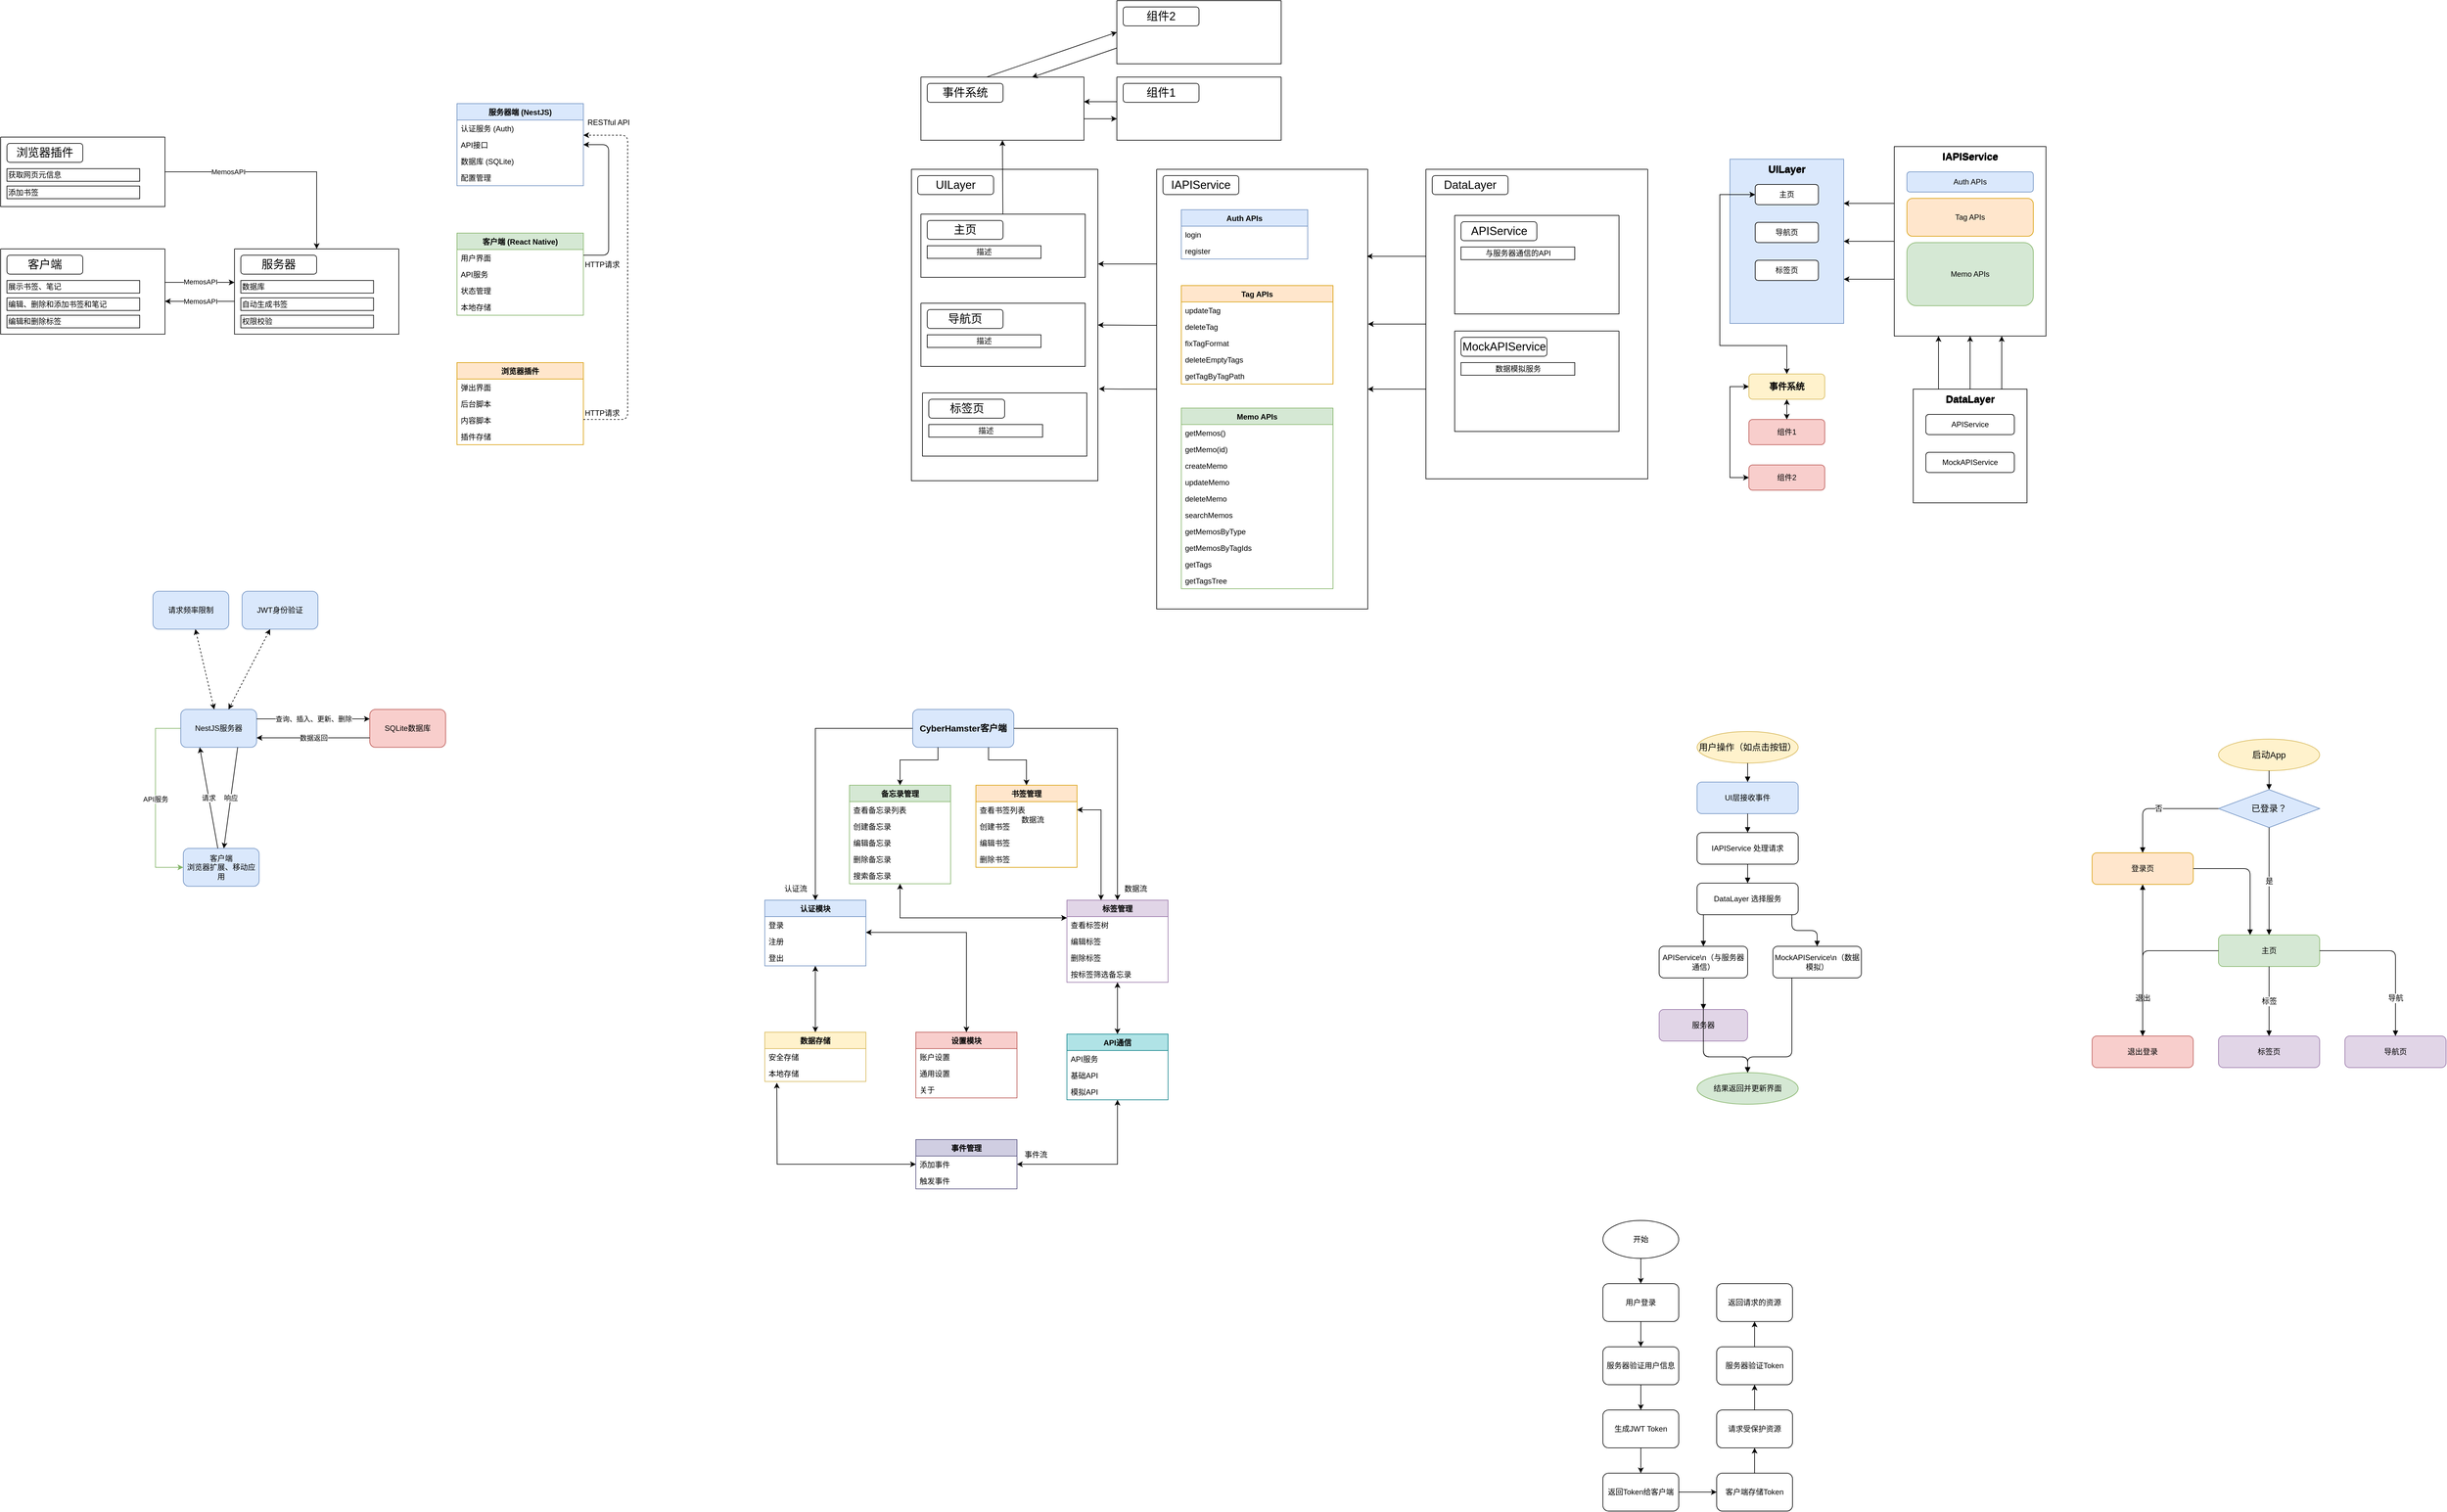 <mxfile version="24.7.17">
  <diagram name="第 1 页" id="lp1SsSy7WhJ0Atb1i-o_">
    <mxGraphModel dx="3825" dy="1595" grid="0" gridSize="10" guides="1" tooltips="1" connect="1" arrows="1" fold="1" page="0" pageScale="1" pageWidth="827" pageHeight="1169" math="0" shadow="0">
      <root>
        <mxCell id="0" />
        <mxCell id="1" parent="0" />
        <mxCell id="PqfID5NwvcGCKPn-m6vd-29" style="edgeStyle=orthogonalEdgeStyle;rounded=0;orthogonalLoop=1;jettySize=auto;html=1;entryX=0;entryY=0.5;entryDx=0;entryDy=0;" parent="1" edge="1">
          <mxGeometry relative="1" as="geometry">
            <mxPoint x="-545" y="573" as="sourcePoint" />
            <mxPoint x="-435" y="573" as="targetPoint" />
          </mxGeometry>
        </mxCell>
        <mxCell id="PqfID5NwvcGCKPn-m6vd-30" value="MemosAPI" style="edgeLabel;html=1;align=center;verticalAlign=middle;resizable=0;points=[];" parent="PqfID5NwvcGCKPn-m6vd-29" vertex="1" connectable="0">
          <mxGeometry x="0.008" y="1" relative="1" as="geometry">
            <mxPoint as="offset" />
          </mxGeometry>
        </mxCell>
        <mxCell id="PqfID5NwvcGCKPn-m6vd-7" value="" style="swimlane;startSize=0;" parent="1" vertex="1">
          <mxGeometry x="-805" y="520" width="260" height="135" as="geometry" />
        </mxCell>
        <mxCell id="PqfID5NwvcGCKPn-m6vd-8" value="&lt;span style=&quot;font-size: 18px;&quot;&gt;客户端&lt;/span&gt;" style="rounded=1;whiteSpace=wrap;html=1;" parent="PqfID5NwvcGCKPn-m6vd-7" vertex="1">
          <mxGeometry x="10" y="10" width="120" height="30" as="geometry" />
        </mxCell>
        <mxCell id="PqfID5NwvcGCKPn-m6vd-9" value="展示书签、笔记" style="rounded=0;whiteSpace=wrap;html=1;align=left;" parent="PqfID5NwvcGCKPn-m6vd-7" vertex="1">
          <mxGeometry x="10" y="50" width="210" height="20" as="geometry" />
        </mxCell>
        <mxCell id="PqfID5NwvcGCKPn-m6vd-11" value="编辑和删除标签" style="rounded=0;whiteSpace=wrap;html=1;align=left;" parent="PqfID5NwvcGCKPn-m6vd-7" vertex="1">
          <mxGeometry x="10" y="105" width="210" height="20" as="geometry" />
        </mxCell>
        <mxCell id="PqfID5NwvcGCKPn-m6vd-10" value="编辑、删除和添加书签和笔记" style="rounded=0;whiteSpace=wrap;html=1;align=left;" parent="PqfID5NwvcGCKPn-m6vd-7" vertex="1">
          <mxGeometry x="10" y="77.5" width="210" height="20" as="geometry" />
        </mxCell>
        <mxCell id="PqfID5NwvcGCKPn-m6vd-25" style="edgeStyle=orthogonalEdgeStyle;rounded=0;orthogonalLoop=1;jettySize=auto;html=1;entryX=0.5;entryY=0;entryDx=0;entryDy=0;exitX=1;exitY=0.5;exitDx=0;exitDy=0;" parent="1" source="PqfID5NwvcGCKPn-m6vd-13" target="PqfID5NwvcGCKPn-m6vd-18" edge="1">
          <mxGeometry relative="1" as="geometry" />
        </mxCell>
        <mxCell id="PqfID5NwvcGCKPn-m6vd-36" value="MemosAPI" style="edgeLabel;html=1;align=center;verticalAlign=middle;resizable=0;points=[];" parent="PqfID5NwvcGCKPn-m6vd-25" vertex="1" connectable="0">
          <mxGeometry x="-0.451" relative="1" as="geometry">
            <mxPoint as="offset" />
          </mxGeometry>
        </mxCell>
        <mxCell id="PqfID5NwvcGCKPn-m6vd-13" value="" style="swimlane;startSize=0;" parent="1" vertex="1">
          <mxGeometry x="-805" y="343" width="260" height="110" as="geometry" />
        </mxCell>
        <mxCell id="PqfID5NwvcGCKPn-m6vd-14" value="&lt;span style=&quot;font-size: 18px;&quot;&gt;浏览器插件&lt;/span&gt;" style="rounded=1;whiteSpace=wrap;html=1;" parent="PqfID5NwvcGCKPn-m6vd-13" vertex="1">
          <mxGeometry x="10" y="10" width="120" height="30" as="geometry" />
        </mxCell>
        <mxCell id="PqfID5NwvcGCKPn-m6vd-15" value="获取网页元信息" style="rounded=0;whiteSpace=wrap;html=1;align=left;" parent="PqfID5NwvcGCKPn-m6vd-13" vertex="1">
          <mxGeometry x="10" y="50" width="210" height="20" as="geometry" />
        </mxCell>
        <mxCell id="PqfID5NwvcGCKPn-m6vd-17" value="添加书签" style="rounded=0;whiteSpace=wrap;html=1;align=left;" parent="PqfID5NwvcGCKPn-m6vd-13" vertex="1">
          <mxGeometry x="10" y="77.5" width="210" height="20" as="geometry" />
        </mxCell>
        <mxCell id="PqfID5NwvcGCKPn-m6vd-26" style="edgeStyle=orthogonalEdgeStyle;rounded=0;orthogonalLoop=1;jettySize=auto;html=1;" parent="1" source="PqfID5NwvcGCKPn-m6vd-18" target="PqfID5NwvcGCKPn-m6vd-7" edge="1">
          <mxGeometry relative="1" as="geometry">
            <Array as="points">
              <mxPoint x="-485" y="603" />
              <mxPoint x="-485" y="603" />
            </Array>
          </mxGeometry>
        </mxCell>
        <mxCell id="PqfID5NwvcGCKPn-m6vd-33" value="MemosAPI" style="edgeLabel;html=1;align=center;verticalAlign=middle;resizable=0;points=[];" parent="PqfID5NwvcGCKPn-m6vd-26" vertex="1" connectable="0">
          <mxGeometry x="-0.019" relative="1" as="geometry">
            <mxPoint as="offset" />
          </mxGeometry>
        </mxCell>
        <mxCell id="PqfID5NwvcGCKPn-m6vd-18" value="" style="swimlane;startSize=0;" parent="1" vertex="1">
          <mxGeometry x="-435" y="520" width="260" height="135" as="geometry" />
        </mxCell>
        <mxCell id="PqfID5NwvcGCKPn-m6vd-19" value="&lt;span style=&quot;font-size: 18px;&quot;&gt;服务器&lt;/span&gt;" style="rounded=1;whiteSpace=wrap;html=1;" parent="PqfID5NwvcGCKPn-m6vd-18" vertex="1">
          <mxGeometry x="10" y="10" width="120" height="30" as="geometry" />
        </mxCell>
        <mxCell id="PqfID5NwvcGCKPn-m6vd-20" value="数据库" style="rounded=0;whiteSpace=wrap;html=1;align=left;" parent="PqfID5NwvcGCKPn-m6vd-18" vertex="1">
          <mxGeometry x="10" y="50" width="210" height="20" as="geometry" />
        </mxCell>
        <mxCell id="PqfID5NwvcGCKPn-m6vd-21" value="权限校验" style="rounded=0;whiteSpace=wrap;html=1;align=left;" parent="PqfID5NwvcGCKPn-m6vd-18" vertex="1">
          <mxGeometry x="10" y="105" width="210" height="20" as="geometry" />
        </mxCell>
        <mxCell id="PqfID5NwvcGCKPn-m6vd-22" value="自动生成书签" style="rounded=0;whiteSpace=wrap;html=1;align=left;" parent="PqfID5NwvcGCKPn-m6vd-18" vertex="1">
          <mxGeometry x="10" y="77.5" width="210" height="20" as="geometry" />
        </mxCell>
        <mxCell id="PqfID5NwvcGCKPn-m6vd-110" style="edgeStyle=orthogonalEdgeStyle;rounded=0;orthogonalLoop=1;jettySize=auto;html=1;entryX=0.996;entryY=0.198;entryDx=0;entryDy=0;entryPerimeter=0;" parent="1" source="PqfID5NwvcGCKPn-m6vd-50" target="PqfID5NwvcGCKPn-m6vd-71" edge="1">
          <mxGeometry relative="1" as="geometry">
            <mxPoint x="1364.895" y="531.579" as="targetPoint" />
            <Array as="points">
              <mxPoint x="1404" y="532" />
            </Array>
          </mxGeometry>
        </mxCell>
        <mxCell id="PqfID5NwvcGCKPn-m6vd-112" style="edgeStyle=orthogonalEdgeStyle;rounded=0;orthogonalLoop=1;jettySize=auto;html=1;" parent="1" source="PqfID5NwvcGCKPn-m6vd-50" target="PqfID5NwvcGCKPn-m6vd-71" edge="1">
          <mxGeometry relative="1" as="geometry">
            <Array as="points">
              <mxPoint x="1438" y="742" />
              <mxPoint x="1438" y="742" />
            </Array>
          </mxGeometry>
        </mxCell>
        <mxCell id="PqfID5NwvcGCKPn-m6vd-50" value="" style="swimlane;startSize=0;" parent="1" vertex="1">
          <mxGeometry x="1450" y="394" width="351" height="490" as="geometry" />
        </mxCell>
        <mxCell id="PqfID5NwvcGCKPn-m6vd-51" value="&lt;span style=&quot;font-size: 18px;&quot;&gt;DataLayer&lt;/span&gt;" style="rounded=1;whiteSpace=wrap;html=1;" parent="PqfID5NwvcGCKPn-m6vd-50" vertex="1">
          <mxGeometry x="10" y="10" width="120" height="30" as="geometry" />
        </mxCell>
        <mxCell id="PqfID5NwvcGCKPn-m6vd-53" value="" style="swimlane;startSize=0;" parent="PqfID5NwvcGCKPn-m6vd-50" vertex="1">
          <mxGeometry x="45.5" y="73" width="260" height="156" as="geometry" />
        </mxCell>
        <mxCell id="PqfID5NwvcGCKPn-m6vd-54" value="&lt;span style=&quot;font-size: 18px;&quot;&gt;APIService&lt;/span&gt;" style="rounded=1;whiteSpace=wrap;html=1;" parent="PqfID5NwvcGCKPn-m6vd-53" vertex="1">
          <mxGeometry x="10" y="10" width="120" height="30" as="geometry" />
        </mxCell>
        <mxCell id="PqfID5NwvcGCKPn-m6vd-55" value="与服务器通信的API" style="rounded=0;whiteSpace=wrap;html=1;" parent="PqfID5NwvcGCKPn-m6vd-53" vertex="1">
          <mxGeometry x="10" y="50" width="180" height="20" as="geometry" />
        </mxCell>
        <mxCell id="PqfID5NwvcGCKPn-m6vd-56" value="" style="swimlane;startSize=0;" parent="PqfID5NwvcGCKPn-m6vd-50" vertex="1">
          <mxGeometry x="45.5" y="256" width="260" height="159" as="geometry" />
        </mxCell>
        <mxCell id="PqfID5NwvcGCKPn-m6vd-57" value="&lt;span style=&quot;font-size: 18px;&quot;&gt;MockAPIService&lt;/span&gt;" style="rounded=1;whiteSpace=wrap;html=1;" parent="PqfID5NwvcGCKPn-m6vd-56" vertex="1">
          <mxGeometry x="10" y="10" width="136" height="30" as="geometry" />
        </mxCell>
        <mxCell id="PqfID5NwvcGCKPn-m6vd-58" value="数据模拟服务" style="rounded=0;whiteSpace=wrap;html=1;" parent="PqfID5NwvcGCKPn-m6vd-56" vertex="1">
          <mxGeometry x="10" y="50" width="180" height="20" as="geometry" />
        </mxCell>
        <mxCell id="PqfID5NwvcGCKPn-m6vd-59" value="" style="swimlane;startSize=0;" parent="1" vertex="1">
          <mxGeometry x="636" y="394" width="295" height="493" as="geometry" />
        </mxCell>
        <mxCell id="PqfID5NwvcGCKPn-m6vd-60" value="&lt;span style=&quot;font-size: 18px;&quot;&gt;UILayer&lt;/span&gt;" style="rounded=1;whiteSpace=wrap;html=1;" parent="PqfID5NwvcGCKPn-m6vd-59" vertex="1">
          <mxGeometry x="10" y="10" width="120" height="30" as="geometry" />
        </mxCell>
        <mxCell id="PqfID5NwvcGCKPn-m6vd-62" value="" style="swimlane;startSize=0;" parent="PqfID5NwvcGCKPn-m6vd-59" vertex="1">
          <mxGeometry x="15" y="71" width="260" height="100" as="geometry" />
        </mxCell>
        <mxCell id="PqfID5NwvcGCKPn-m6vd-63" value="&lt;span style=&quot;font-size: 18px;&quot;&gt;主页&lt;/span&gt;" style="rounded=1;whiteSpace=wrap;html=1;" parent="PqfID5NwvcGCKPn-m6vd-62" vertex="1">
          <mxGeometry x="10" y="10" width="120" height="30" as="geometry" />
        </mxCell>
        <mxCell id="PqfID5NwvcGCKPn-m6vd-64" value="描述" style="rounded=0;whiteSpace=wrap;html=1;" parent="PqfID5NwvcGCKPn-m6vd-62" vertex="1">
          <mxGeometry x="10" y="50" width="180" height="20" as="geometry" />
        </mxCell>
        <mxCell id="PqfID5NwvcGCKPn-m6vd-65" value="" style="swimlane;startSize=0;" parent="PqfID5NwvcGCKPn-m6vd-59" vertex="1">
          <mxGeometry x="15" y="212" width="260" height="100" as="geometry" />
        </mxCell>
        <mxCell id="PqfID5NwvcGCKPn-m6vd-66" value="&lt;span style=&quot;font-size: 18px;&quot;&gt;导航页&lt;/span&gt;" style="rounded=1;whiteSpace=wrap;html=1;" parent="PqfID5NwvcGCKPn-m6vd-65" vertex="1">
          <mxGeometry x="10" y="10" width="120" height="30" as="geometry" />
        </mxCell>
        <mxCell id="PqfID5NwvcGCKPn-m6vd-67" value="描述" style="rounded=0;whiteSpace=wrap;html=1;" parent="PqfID5NwvcGCKPn-m6vd-65" vertex="1">
          <mxGeometry x="10" y="50" width="180" height="20" as="geometry" />
        </mxCell>
        <mxCell id="PqfID5NwvcGCKPn-m6vd-68" value="" style="swimlane;startSize=0;" parent="PqfID5NwvcGCKPn-m6vd-59" vertex="1">
          <mxGeometry x="17.5" y="354" width="260" height="100" as="geometry" />
        </mxCell>
        <mxCell id="PqfID5NwvcGCKPn-m6vd-69" value="&lt;span style=&quot;font-size: 18px;&quot;&gt;标签页&lt;/span&gt;" style="rounded=1;whiteSpace=wrap;html=1;" parent="PqfID5NwvcGCKPn-m6vd-68" vertex="1">
          <mxGeometry x="10" y="10" width="120" height="30" as="geometry" />
        </mxCell>
        <mxCell id="PqfID5NwvcGCKPn-m6vd-70" value="描述" style="rounded=0;whiteSpace=wrap;html=1;" parent="PqfID5NwvcGCKPn-m6vd-68" vertex="1">
          <mxGeometry x="10" y="50" width="180" height="20" as="geometry" />
        </mxCell>
        <mxCell id="PqfID5NwvcGCKPn-m6vd-105" style="edgeStyle=orthogonalEdgeStyle;rounded=0;orthogonalLoop=1;jettySize=auto;html=1;entryX=1;entryY=0.5;entryDx=0;entryDy=0;" parent="1" source="PqfID5NwvcGCKPn-m6vd-71" target="PqfID5NwvcGCKPn-m6vd-59" edge="1">
          <mxGeometry relative="1" as="geometry">
            <Array as="points">
              <mxPoint x="1007" y="641" />
              <mxPoint x="1007" y="641" />
            </Array>
          </mxGeometry>
        </mxCell>
        <mxCell id="PqfID5NwvcGCKPn-m6vd-71" value="" style="swimlane;startSize=0;" parent="1" vertex="1">
          <mxGeometry x="1024" y="394" width="334" height="696" as="geometry" />
        </mxCell>
        <mxCell id="PqfID5NwvcGCKPn-m6vd-72" value="&lt;span style=&quot;font-size: 18px;&quot;&gt;IAPIService&lt;/span&gt;" style="rounded=1;whiteSpace=wrap;html=1;" parent="PqfID5NwvcGCKPn-m6vd-71" vertex="1">
          <mxGeometry x="10" y="10" width="120" height="30" as="geometry" />
        </mxCell>
        <mxCell id="PqfID5NwvcGCKPn-m6vd-78" value="Auth APIs" style="swimlane;fontStyle=1;align=center;verticalAlign=top;childLayout=stackLayout;horizontal=1;startSize=26;horizontalStack=0;resizeParent=1;resizeParentMax=0;resizeLast=0;collapsible=1;marginBottom=0;fillColor=#dae8fc;strokeColor=#6c8ebf;" parent="PqfID5NwvcGCKPn-m6vd-71" vertex="1">
          <mxGeometry x="39" y="64" width="200" height="78" as="geometry" />
        </mxCell>
        <mxCell id="PqfID5NwvcGCKPn-m6vd-79" value="login" style="text;strokeColor=none;fillColor=none;align=left;verticalAlign=top;spacingLeft=4;spacingRight=4;overflow=hidden;points=[[0,0.5],[1,0.5]];portConstraint=eastwest;rotatable=0;" parent="PqfID5NwvcGCKPn-m6vd-78" vertex="1">
          <mxGeometry y="26" width="200" height="26" as="geometry" />
        </mxCell>
        <mxCell id="PqfID5NwvcGCKPn-m6vd-80" value="register" style="text;strokeColor=none;fillColor=none;align=left;verticalAlign=top;spacingLeft=4;spacingRight=4;overflow=hidden;points=[[0,0.5],[1,0.5]];portConstraint=eastwest;rotatable=0;" parent="PqfID5NwvcGCKPn-m6vd-78" vertex="1">
          <mxGeometry y="52" width="200" height="26" as="geometry" />
        </mxCell>
        <mxCell id="PqfID5NwvcGCKPn-m6vd-92" value="Tag APIs" style="swimlane;fontStyle=1;align=center;verticalAlign=top;childLayout=stackLayout;horizontal=1;startSize=26;horizontalStack=0;resizeParent=1;resizeParentMax=0;resizeLast=0;collapsible=1;marginBottom=0;fillColor=#ffe6cc;strokeColor=#d79b00;" parent="PqfID5NwvcGCKPn-m6vd-71" vertex="1">
          <mxGeometry x="39" y="184" width="240" height="156" as="geometry" />
        </mxCell>
        <mxCell id="PqfID5NwvcGCKPn-m6vd-93" value="updateTag" style="text;strokeColor=none;fillColor=none;align=left;verticalAlign=top;spacingLeft=4;spacingRight=4;overflow=hidden;points=[[0,0.5],[1,0.5]];portConstraint=eastwest;rotatable=0;" parent="PqfID5NwvcGCKPn-m6vd-92" vertex="1">
          <mxGeometry y="26" width="240" height="26" as="geometry" />
        </mxCell>
        <mxCell id="PqfID5NwvcGCKPn-m6vd-94" value="deleteTag" style="text;strokeColor=none;fillColor=none;align=left;verticalAlign=top;spacingLeft=4;spacingRight=4;overflow=hidden;points=[[0,0.5],[1,0.5]];portConstraint=eastwest;rotatable=0;" parent="PqfID5NwvcGCKPn-m6vd-92" vertex="1">
          <mxGeometry y="52" width="240" height="26" as="geometry" />
        </mxCell>
        <mxCell id="PqfID5NwvcGCKPn-m6vd-95" value="fixTagFormat" style="text;strokeColor=none;fillColor=none;align=left;verticalAlign=top;spacingLeft=4;spacingRight=4;overflow=hidden;points=[[0,0.5],[1,0.5]];portConstraint=eastwest;rotatable=0;" parent="PqfID5NwvcGCKPn-m6vd-92" vertex="1">
          <mxGeometry y="78" width="240" height="26" as="geometry" />
        </mxCell>
        <mxCell id="PqfID5NwvcGCKPn-m6vd-96" value="deleteEmptyTags" style="text;strokeColor=none;fillColor=none;align=left;verticalAlign=top;spacingLeft=4;spacingRight=4;overflow=hidden;points=[[0,0.5],[1,0.5]];portConstraint=eastwest;rotatable=0;" parent="PqfID5NwvcGCKPn-m6vd-92" vertex="1">
          <mxGeometry y="104" width="240" height="26" as="geometry" />
        </mxCell>
        <mxCell id="PqfID5NwvcGCKPn-m6vd-97" value="getTagByTagPath" style="text;strokeColor=none;fillColor=none;align=left;verticalAlign=top;spacingLeft=4;spacingRight=4;overflow=hidden;points=[[0,0.5],[1,0.5]];portConstraint=eastwest;rotatable=0;" parent="PqfID5NwvcGCKPn-m6vd-92" vertex="1">
          <mxGeometry y="130" width="240" height="26" as="geometry" />
        </mxCell>
        <mxCell id="PqfID5NwvcGCKPn-m6vd-81" value="Memo APIs" style="swimlane;fontStyle=1;align=center;verticalAlign=top;childLayout=stackLayout;horizontal=1;startSize=26;horizontalStack=0;resizeParent=1;resizeParentMax=0;resizeLast=0;collapsible=1;marginBottom=0;fillColor=#d5e8d4;strokeColor=#82b366;" parent="PqfID5NwvcGCKPn-m6vd-71" vertex="1">
          <mxGeometry x="39" y="378" width="240" height="286" as="geometry" />
        </mxCell>
        <mxCell id="PqfID5NwvcGCKPn-m6vd-82" value="getMemos()" style="text;strokeColor=none;fillColor=none;align=left;verticalAlign=top;spacingLeft=4;spacingRight=4;overflow=hidden;points=[[0,0.5],[1,0.5]];portConstraint=eastwest;rotatable=0;" parent="PqfID5NwvcGCKPn-m6vd-81" vertex="1">
          <mxGeometry y="26" width="240" height="26" as="geometry" />
        </mxCell>
        <mxCell id="PqfID5NwvcGCKPn-m6vd-83" value="getMemo(id)" style="text;strokeColor=none;fillColor=none;align=left;verticalAlign=top;spacingLeft=4;spacingRight=4;overflow=hidden;points=[[0,0.5],[1,0.5]];portConstraint=eastwest;rotatable=0;" parent="PqfID5NwvcGCKPn-m6vd-81" vertex="1">
          <mxGeometry y="52" width="240" height="26" as="geometry" />
        </mxCell>
        <mxCell id="PqfID5NwvcGCKPn-m6vd-84" value="createMemo" style="text;strokeColor=none;fillColor=none;align=left;verticalAlign=top;spacingLeft=4;spacingRight=4;overflow=hidden;points=[[0,0.5],[1,0.5]];portConstraint=eastwest;rotatable=0;" parent="PqfID5NwvcGCKPn-m6vd-81" vertex="1">
          <mxGeometry y="78" width="240" height="26" as="geometry" />
        </mxCell>
        <mxCell id="PqfID5NwvcGCKPn-m6vd-85" value="updateMemo" style="text;strokeColor=none;fillColor=none;align=left;verticalAlign=top;spacingLeft=4;spacingRight=4;overflow=hidden;points=[[0,0.5],[1,0.5]];portConstraint=eastwest;rotatable=0;" parent="PqfID5NwvcGCKPn-m6vd-81" vertex="1">
          <mxGeometry y="104" width="240" height="26" as="geometry" />
        </mxCell>
        <mxCell id="PqfID5NwvcGCKPn-m6vd-86" value="deleteMemo" style="text;strokeColor=none;fillColor=none;align=left;verticalAlign=top;spacingLeft=4;spacingRight=4;overflow=hidden;points=[[0,0.5],[1,0.5]];portConstraint=eastwest;rotatable=0;" parent="PqfID5NwvcGCKPn-m6vd-81" vertex="1">
          <mxGeometry y="130" width="240" height="26" as="geometry" />
        </mxCell>
        <mxCell id="PqfID5NwvcGCKPn-m6vd-87" value="searchMemos" style="text;strokeColor=none;fillColor=none;align=left;verticalAlign=top;spacingLeft=4;spacingRight=4;overflow=hidden;points=[[0,0.5],[1,0.5]];portConstraint=eastwest;rotatable=0;" parent="PqfID5NwvcGCKPn-m6vd-81" vertex="1">
          <mxGeometry y="156" width="240" height="26" as="geometry" />
        </mxCell>
        <mxCell id="PqfID5NwvcGCKPn-m6vd-88" value="getMemosByType" style="text;strokeColor=none;fillColor=none;align=left;verticalAlign=top;spacingLeft=4;spacingRight=4;overflow=hidden;points=[[0,0.5],[1,0.5]];portConstraint=eastwest;rotatable=0;" parent="PqfID5NwvcGCKPn-m6vd-81" vertex="1">
          <mxGeometry y="182" width="240" height="26" as="geometry" />
        </mxCell>
        <mxCell id="PqfID5NwvcGCKPn-m6vd-89" value="getMemosByTagIds" style="text;strokeColor=none;fillColor=none;align=left;verticalAlign=top;spacingLeft=4;spacingRight=4;overflow=hidden;points=[[0,0.5],[1,0.5]];portConstraint=eastwest;rotatable=0;" parent="PqfID5NwvcGCKPn-m6vd-81" vertex="1">
          <mxGeometry y="208" width="240" height="26" as="geometry" />
        </mxCell>
        <mxCell id="PqfID5NwvcGCKPn-m6vd-90" value="getTags" style="text;strokeColor=none;fillColor=none;align=left;verticalAlign=top;spacingLeft=4;spacingRight=4;overflow=hidden;points=[[0,0.5],[1,0.5]];portConstraint=eastwest;rotatable=0;" parent="PqfID5NwvcGCKPn-m6vd-81" vertex="1">
          <mxGeometry y="234" width="240" height="26" as="geometry" />
        </mxCell>
        <mxCell id="PqfID5NwvcGCKPn-m6vd-91" value="getTagsTree" style="text;strokeColor=none;fillColor=none;align=left;verticalAlign=top;spacingLeft=4;spacingRight=4;overflow=hidden;points=[[0,0.5],[1,0.5]];portConstraint=eastwest;rotatable=0;" parent="PqfID5NwvcGCKPn-m6vd-81" vertex="1">
          <mxGeometry y="260" width="240" height="26" as="geometry" />
        </mxCell>
        <mxCell id="PqfID5NwvcGCKPn-m6vd-104" style="edgeStyle=orthogonalEdgeStyle;rounded=0;orthogonalLoop=1;jettySize=auto;html=1;entryX=1.006;entryY=0.705;entryDx=0;entryDy=0;entryPerimeter=0;" parent="1" source="PqfID5NwvcGCKPn-m6vd-71" target="PqfID5NwvcGCKPn-m6vd-59" edge="1">
          <mxGeometry relative="1" as="geometry" />
        </mxCell>
        <mxCell id="PqfID5NwvcGCKPn-m6vd-106" style="edgeStyle=orthogonalEdgeStyle;rounded=0;orthogonalLoop=1;jettySize=auto;html=1;entryX=1.001;entryY=0.304;entryDx=0;entryDy=0;entryPerimeter=0;" parent="1" source="PqfID5NwvcGCKPn-m6vd-71" target="PqfID5NwvcGCKPn-m6vd-59" edge="1">
          <mxGeometry relative="1" as="geometry">
            <Array as="points">
              <mxPoint x="1000" y="544" />
            </Array>
          </mxGeometry>
        </mxCell>
        <mxCell id="PqfID5NwvcGCKPn-m6vd-111" style="edgeStyle=orthogonalEdgeStyle;rounded=0;orthogonalLoop=1;jettySize=auto;html=1;entryX=1.001;entryY=0.352;entryDx=0;entryDy=0;entryPerimeter=0;" parent="1" source="PqfID5NwvcGCKPn-m6vd-50" target="PqfID5NwvcGCKPn-m6vd-71" edge="1">
          <mxGeometry relative="1" as="geometry" />
        </mxCell>
        <mxCell id="lF2HbLf4J3MAsWG7yMuH-41" style="rounded=0;orthogonalLoop=1;jettySize=auto;html=1;" parent="1" edge="1">
          <mxGeometry relative="1" as="geometry">
            <mxPoint x="909" y="314" as="sourcePoint" />
            <mxPoint x="961" y="314" as="targetPoint" />
          </mxGeometry>
        </mxCell>
        <mxCell id="lF2HbLf4J3MAsWG7yMuH-42" style="rounded=0;orthogonalLoop=1;jettySize=auto;html=1;entryX=0;entryY=0.5;entryDx=0;entryDy=0;exitX=0.405;exitY=-0.002;exitDx=0;exitDy=0;exitPerimeter=0;" parent="1" source="PqfID5NwvcGCKPn-m6vd-113" target="lF2HbLf4J3MAsWG7yMuH-29" edge="1">
          <mxGeometry relative="1" as="geometry" />
        </mxCell>
        <mxCell id="PqfID5NwvcGCKPn-m6vd-113" value="" style="swimlane;startSize=0;" parent="1" vertex="1">
          <mxGeometry x="651" y="248" width="258" height="100" as="geometry" />
        </mxCell>
        <mxCell id="PqfID5NwvcGCKPn-m6vd-114" value="&lt;span style=&quot;font-size: 18px;&quot;&gt;事件系统&lt;/span&gt;" style="rounded=1;whiteSpace=wrap;html=1;" parent="PqfID5NwvcGCKPn-m6vd-113" vertex="1">
          <mxGeometry x="10" y="10" width="120" height="30" as="geometry" />
        </mxCell>
        <mxCell id="lF2HbLf4J3MAsWG7yMuH-13" value="JWT身份验证" style="rounded=1;whiteSpace=wrap;html=1;fillColor=#dae8fc;strokeColor=#6c8ebf;" parent="1" vertex="1">
          <mxGeometry x="-423" y="1062" width="120" height="60" as="geometry" />
        </mxCell>
        <mxCell id="lF2HbLf4J3MAsWG7yMuH-14" value="请求频率限制" style="rounded=1;whiteSpace=wrap;html=1;fillColor=#dae8fc;strokeColor=#6c8ebf;" parent="1" vertex="1">
          <mxGeometry x="-564" y="1062" width="120" height="60" as="geometry" />
        </mxCell>
        <mxCell id="lF2HbLf4J3MAsWG7yMuH-15" value="客户端&#xa;浏览器扩展、移动应用" style="rounded=1;whiteSpace=wrap;html=1;fillColor=#dae8fc;strokeColor=#6c8ebf;" parent="1" vertex="1">
          <mxGeometry x="-516" y="1469" width="120" height="60" as="geometry" />
        </mxCell>
        <mxCell id="lF2HbLf4J3MAsWG7yMuH-16" value="NestJS服务器" style="rounded=1;whiteSpace=wrap;html=1;fillColor=#dae8fc;strokeColor=#6c8ebf;" parent="1" vertex="1">
          <mxGeometry x="-520" y="1249" width="120" height="60" as="geometry" />
        </mxCell>
        <mxCell id="lF2HbLf4J3MAsWG7yMuH-17" value="SQLite数据库" style="rounded=1;whiteSpace=wrap;html=1;fillColor=#f8cecc;strokeColor=#b85450;" parent="1" vertex="1">
          <mxGeometry x="-221" y="1249" width="120" height="60" as="geometry" />
        </mxCell>
        <mxCell id="lF2HbLf4J3MAsWG7yMuH-18" value="" style="endArrow=classic;startArrow=classic;html=1;rounded=0;dashed=1;" parent="1" source="lF2HbLf4J3MAsWG7yMuH-13" target="lF2HbLf4J3MAsWG7yMuH-16" edge="1">
          <mxGeometry width="50" height="50" relative="1" as="geometry">
            <mxPoint x="-530" y="1359" as="sourcePoint" />
            <mxPoint x="-480" y="1309" as="targetPoint" />
            <Array as="points" />
          </mxGeometry>
        </mxCell>
        <mxCell id="lF2HbLf4J3MAsWG7yMuH-19" value="" style="endArrow=classic;startArrow=classic;html=1;rounded=0;dashed=1;" parent="1" source="lF2HbLf4J3MAsWG7yMuH-14" target="lF2HbLf4J3MAsWG7yMuH-16" edge="1">
          <mxGeometry width="50" height="50" relative="1" as="geometry">
            <mxPoint x="-530" y="1359" as="sourcePoint" />
            <mxPoint x="-480" y="1309" as="targetPoint" />
          </mxGeometry>
        </mxCell>
        <mxCell id="lF2HbLf4J3MAsWG7yMuH-20" value="请求" style="endArrow=classic;html=1;rounded=0;" parent="1" source="lF2HbLf4J3MAsWG7yMuH-15" edge="1">
          <mxGeometry width="50" height="50" relative="1" as="geometry">
            <mxPoint x="-490" y="1413" as="sourcePoint" />
            <mxPoint x="-490" y="1309" as="targetPoint" />
          </mxGeometry>
        </mxCell>
        <mxCell id="lF2HbLf4J3MAsWG7yMuH-21" value="响应" style="endArrow=classic;html=1;rounded=0;" parent="1" target="lF2HbLf4J3MAsWG7yMuH-15" edge="1">
          <mxGeometry width="50" height="50" relative="1" as="geometry">
            <mxPoint x="-430" y="1309" as="sourcePoint" />
            <mxPoint x="-430" y="1413" as="targetPoint" />
          </mxGeometry>
        </mxCell>
        <mxCell id="lF2HbLf4J3MAsWG7yMuH-22" value="API服务" style="endArrow=classic;html=1;rounded=0;fillColor=#d5e8d4;strokeColor=#82b366;edgeStyle=orthogonalEdgeStyle;entryX=0;entryY=0.5;entryDx=0;entryDy=0;" parent="1" source="lF2HbLf4J3MAsWG7yMuH-16" target="lF2HbLf4J3MAsWG7yMuH-15" edge="1">
          <mxGeometry width="50" height="50" relative="1" as="geometry">
            <mxPoint x="-530" y="1359" as="sourcePoint" />
            <mxPoint x="-480" y="1309" as="targetPoint" />
            <Array as="points">
              <mxPoint x="-560" y="1279" />
              <mxPoint x="-560" y="1499" />
            </Array>
          </mxGeometry>
        </mxCell>
        <mxCell id="lF2HbLf4J3MAsWG7yMuH-23" value="查询、插入、更新、删除" style="endArrow=classic;html=1;rounded=0;exitX=1;exitY=0.25;exitDx=0;exitDy=0;entryX=0;entryY=0.25;entryDx=0;entryDy=0;" parent="1" source="lF2HbLf4J3MAsWG7yMuH-16" target="lF2HbLf4J3MAsWG7yMuH-17" edge="1">
          <mxGeometry width="50" height="50" relative="1" as="geometry">
            <mxPoint x="-530" y="1359" as="sourcePoint" />
            <mxPoint x="-480" y="1309" as="targetPoint" />
          </mxGeometry>
        </mxCell>
        <mxCell id="lF2HbLf4J3MAsWG7yMuH-24" value="数据返回" style="endArrow=classic;html=1;rounded=0;exitX=0;exitY=0.75;exitDx=0;exitDy=0;entryX=1;entryY=0.75;entryDx=0;entryDy=0;" parent="1" source="lF2HbLf4J3MAsWG7yMuH-17" target="lF2HbLf4J3MAsWG7yMuH-16" edge="1">
          <mxGeometry width="50" height="50" relative="1" as="geometry">
            <mxPoint x="-530" y="1359" as="sourcePoint" />
            <mxPoint x="-480" y="1309" as="targetPoint" />
          </mxGeometry>
        </mxCell>
        <mxCell id="lF2HbLf4J3MAsWG7yMuH-40" style="rounded=0;orthogonalLoop=1;jettySize=auto;html=1;" parent="1" edge="1">
          <mxGeometry relative="1" as="geometry">
            <mxPoint x="961" y="287" as="sourcePoint" />
            <mxPoint x="909" y="287" as="targetPoint" />
          </mxGeometry>
        </mxCell>
        <mxCell id="lF2HbLf4J3MAsWG7yMuH-25" value="" style="swimlane;startSize=0;" parent="1" vertex="1">
          <mxGeometry x="961" y="248" width="260" height="100" as="geometry" />
        </mxCell>
        <mxCell id="lF2HbLf4J3MAsWG7yMuH-26" value="&lt;span style=&quot;font-size: 18px;&quot;&gt;组件1&lt;/span&gt;" style="rounded=1;whiteSpace=wrap;html=1;" parent="lF2HbLf4J3MAsWG7yMuH-25" vertex="1">
          <mxGeometry x="10" y="10" width="120" height="30" as="geometry" />
        </mxCell>
        <mxCell id="lF2HbLf4J3MAsWG7yMuH-34" style="rounded=0;orthogonalLoop=1;jettySize=auto;html=1;exitX=0;exitY=0.75;exitDx=0;exitDy=0;entryX=0.681;entryY=0.004;entryDx=0;entryDy=0;entryPerimeter=0;" parent="1" source="lF2HbLf4J3MAsWG7yMuH-29" target="PqfID5NwvcGCKPn-m6vd-113" edge="1">
          <mxGeometry relative="1" as="geometry">
            <mxPoint x="827" y="246" as="targetPoint" />
          </mxGeometry>
        </mxCell>
        <mxCell id="lF2HbLf4J3MAsWG7yMuH-29" value="" style="swimlane;startSize=0;" parent="1" vertex="1">
          <mxGeometry x="961" y="127" width="260" height="100" as="geometry" />
        </mxCell>
        <mxCell id="lF2HbLf4J3MAsWG7yMuH-30" value="&lt;span style=&quot;font-size: 18px;&quot;&gt;组件2&lt;/span&gt;" style="rounded=1;whiteSpace=wrap;html=1;" parent="lF2HbLf4J3MAsWG7yMuH-29" vertex="1">
          <mxGeometry x="10" y="10" width="120" height="30" as="geometry" />
        </mxCell>
        <mxCell id="lF2HbLf4J3MAsWG7yMuH-32" style="rounded=0;orthogonalLoop=1;jettySize=auto;html=1;entryX=0.5;entryY=1;entryDx=0;entryDy=0;" parent="1" source="PqfID5NwvcGCKPn-m6vd-62" target="PqfID5NwvcGCKPn-m6vd-113" edge="1">
          <mxGeometry relative="1" as="geometry" />
        </mxCell>
        <mxCell id="lF2HbLf4J3MAsWG7yMuH-43" value="服务器端 (NestJS)" style="swimlane;fontStyle=1;align=center;verticalAlign=top;childLayout=stackLayout;horizontal=1;startSize=26;horizontalStack=0;resizeParent=1;resizeParentMax=0;resizeLast=0;collapsible=1;marginBottom=0;fillColor=#dae8fc;strokeColor=#6c8ebf;" parent="1" vertex="1">
          <mxGeometry x="-83" y="290" width="200" height="130" as="geometry" />
        </mxCell>
        <mxCell id="lF2HbLf4J3MAsWG7yMuH-44" value="认证服务 (Auth)" style="text;strokeColor=none;fillColor=none;align=left;verticalAlign=top;spacingLeft=4;spacingRight=4;overflow=hidden;points=[[0,0.5],[1,0.5]];portConstraint=eastwest;rotatable=0;" parent="lF2HbLf4J3MAsWG7yMuH-43" vertex="1">
          <mxGeometry y="26" width="200" height="26" as="geometry" />
        </mxCell>
        <mxCell id="lF2HbLf4J3MAsWG7yMuH-45" value="API接口" style="text;strokeColor=none;fillColor=none;align=left;verticalAlign=top;spacingLeft=4;spacingRight=4;overflow=hidden;points=[[0,0.5],[1,0.5]];portConstraint=eastwest;rotatable=0;" parent="lF2HbLf4J3MAsWG7yMuH-43" vertex="1">
          <mxGeometry y="52" width="200" height="26" as="geometry" />
        </mxCell>
        <mxCell id="lF2HbLf4J3MAsWG7yMuH-46" value="数据库 (SQLite)" style="text;strokeColor=none;fillColor=none;align=left;verticalAlign=top;spacingLeft=4;spacingRight=4;overflow=hidden;points=[[0,0.5],[1,0.5]];portConstraint=eastwest;rotatable=0;" parent="lF2HbLf4J3MAsWG7yMuH-43" vertex="1">
          <mxGeometry y="78" width="200" height="26" as="geometry" />
        </mxCell>
        <mxCell id="lF2HbLf4J3MAsWG7yMuH-47" value="配置管理" style="text;strokeColor=none;fillColor=none;align=left;verticalAlign=top;spacingLeft=4;spacingRight=4;overflow=hidden;points=[[0,0.5],[1,0.5]];portConstraint=eastwest;rotatable=0;" parent="lF2HbLf4J3MAsWG7yMuH-43" vertex="1">
          <mxGeometry y="104" width="200" height="26" as="geometry" />
        </mxCell>
        <mxCell id="lF2HbLf4J3MAsWG7yMuH-48" value="客户端 (React Native)" style="swimlane;fontStyle=1;align=center;verticalAlign=top;childLayout=stackLayout;horizontal=1;startSize=26;horizontalStack=0;resizeParent=1;resizeParentMax=0;resizeLast=0;collapsible=1;marginBottom=0;fillColor=#d5e8d4;strokeColor=#82b366;" parent="1" vertex="1">
          <mxGeometry x="-83" y="495" width="200" height="130" as="geometry" />
        </mxCell>
        <mxCell id="lF2HbLf4J3MAsWG7yMuH-49" value="用户界面" style="text;strokeColor=none;fillColor=none;align=left;verticalAlign=top;spacingLeft=4;spacingRight=4;overflow=hidden;points=[[0,0.5],[1,0.5]];portConstraint=eastwest;rotatable=0;" parent="lF2HbLf4J3MAsWG7yMuH-48" vertex="1">
          <mxGeometry y="26" width="200" height="26" as="geometry" />
        </mxCell>
        <mxCell id="lF2HbLf4J3MAsWG7yMuH-50" value="API服务" style="text;strokeColor=none;fillColor=none;align=left;verticalAlign=top;spacingLeft=4;spacingRight=4;overflow=hidden;points=[[0,0.5],[1,0.5]];portConstraint=eastwest;rotatable=0;" parent="lF2HbLf4J3MAsWG7yMuH-48" vertex="1">
          <mxGeometry y="52" width="200" height="26" as="geometry" />
        </mxCell>
        <mxCell id="lF2HbLf4J3MAsWG7yMuH-51" value="状态管理" style="text;strokeColor=none;fillColor=none;align=left;verticalAlign=top;spacingLeft=4;spacingRight=4;overflow=hidden;points=[[0,0.5],[1,0.5]];portConstraint=eastwest;rotatable=0;" parent="lF2HbLf4J3MAsWG7yMuH-48" vertex="1">
          <mxGeometry y="78" width="200" height="26" as="geometry" />
        </mxCell>
        <mxCell id="lF2HbLf4J3MAsWG7yMuH-52" value="本地存储" style="text;strokeColor=none;fillColor=none;align=left;verticalAlign=top;spacingLeft=4;spacingRight=4;overflow=hidden;points=[[0,0.5],[1,0.5]];portConstraint=eastwest;rotatable=0;" parent="lF2HbLf4J3MAsWG7yMuH-48" vertex="1">
          <mxGeometry y="104" width="200" height="26" as="geometry" />
        </mxCell>
        <mxCell id="lF2HbLf4J3MAsWG7yMuH-53" value="浏览器插件" style="swimlane;fontStyle=1;align=center;verticalAlign=top;childLayout=stackLayout;horizontal=1;startSize=26;horizontalStack=0;resizeParent=1;resizeParentMax=0;resizeLast=0;collapsible=1;marginBottom=0;fillColor=#ffe6cc;strokeColor=#d79b00;" parent="1" vertex="1">
          <mxGeometry x="-83" y="700" width="200" height="130" as="geometry" />
        </mxCell>
        <mxCell id="lF2HbLf4J3MAsWG7yMuH-54" value="弹出界面" style="text;strokeColor=none;fillColor=none;align=left;verticalAlign=top;spacingLeft=4;spacingRight=4;overflow=hidden;points=[[0,0.5],[1,0.5]];portConstraint=eastwest;rotatable=0;" parent="lF2HbLf4J3MAsWG7yMuH-53" vertex="1">
          <mxGeometry y="26" width="200" height="26" as="geometry" />
        </mxCell>
        <mxCell id="lF2HbLf4J3MAsWG7yMuH-55" value="后台脚本" style="text;strokeColor=none;fillColor=none;align=left;verticalAlign=top;spacingLeft=4;spacingRight=4;overflow=hidden;points=[[0,0.5],[1,0.5]];portConstraint=eastwest;rotatable=0;" parent="lF2HbLf4J3MAsWG7yMuH-53" vertex="1">
          <mxGeometry y="52" width="200" height="26" as="geometry" />
        </mxCell>
        <mxCell id="lF2HbLf4J3MAsWG7yMuH-56" value="内容脚本" style="text;strokeColor=none;fillColor=none;align=left;verticalAlign=top;spacingLeft=4;spacingRight=4;overflow=hidden;points=[[0,0.5],[1,0.5]];portConstraint=eastwest;rotatable=0;" parent="lF2HbLf4J3MAsWG7yMuH-53" vertex="1">
          <mxGeometry y="78" width="200" height="26" as="geometry" />
        </mxCell>
        <mxCell id="lF2HbLf4J3MAsWG7yMuH-57" value="插件存储" style="text;strokeColor=none;fillColor=none;align=left;verticalAlign=top;spacingLeft=4;spacingRight=4;overflow=hidden;points=[[0,0.5],[1,0.5]];portConstraint=eastwest;rotatable=0;" parent="lF2HbLf4J3MAsWG7yMuH-53" vertex="1">
          <mxGeometry y="104" width="200" height="26" as="geometry" />
        </mxCell>
        <mxCell id="lF2HbLf4J3MAsWG7yMuH-58" value="" style="endArrow=classic;html=1;dashed=1;edgeStyle=orthogonalEdgeStyle;" parent="1" source="lF2HbLf4J3MAsWG7yMuH-53" target="lF2HbLf4J3MAsWG7yMuH-43" edge="1">
          <mxGeometry width="50" height="50" relative="1" as="geometry">
            <mxPoint x="117" y="770" as="sourcePoint" />
            <mxPoint x="-13" y="860" as="targetPoint" />
            <Array as="points">
              <mxPoint x="187" y="790" />
              <mxPoint x="187" y="340" />
            </Array>
          </mxGeometry>
        </mxCell>
        <mxCell id="lF2HbLf4J3MAsWG7yMuH-59" value="RESTful API" style="text;html=1;strokeColor=none;fillColor=none;align=center;verticalAlign=middle;whiteSpace=wrap;rounded=0;" parent="1" vertex="1">
          <mxGeometry x="117" y="310" width="80" height="20" as="geometry" />
        </mxCell>
        <mxCell id="lF2HbLf4J3MAsWG7yMuH-60" value="HTTP请求" style="text;html=1;strokeColor=none;fillColor=none;align=center;verticalAlign=middle;whiteSpace=wrap;rounded=0;" parent="1" vertex="1">
          <mxGeometry x="107" y="535" width="80" height="20" as="geometry" />
        </mxCell>
        <mxCell id="lF2HbLf4J3MAsWG7yMuH-61" value="" style="endArrow=classic;html=1;entryX=1;entryY=0.5;entryDx=0;entryDy=0;edgeStyle=orthogonalEdgeStyle;" parent="1" source="lF2HbLf4J3MAsWG7yMuH-48" target="lF2HbLf4J3MAsWG7yMuH-43" edge="1">
          <mxGeometry width="50" height="50" relative="1" as="geometry">
            <mxPoint x="37" y="810" as="sourcePoint" />
            <mxPoint x="-13" y="860" as="targetPoint" />
            <Array as="points">
              <mxPoint x="157" y="530" />
              <mxPoint x="157" y="355" />
            </Array>
          </mxGeometry>
        </mxCell>
        <mxCell id="lF2HbLf4J3MAsWG7yMuH-62" value="HTTP请求" style="text;html=1;strokeColor=none;fillColor=none;align=center;verticalAlign=middle;whiteSpace=wrap;rounded=0;" parent="1" vertex="1">
          <mxGeometry x="107" y="770" width="80" height="20" as="geometry" />
        </mxCell>
        <mxCell id="lF2HbLf4J3MAsWG7yMuH-113" value="CyberHamster客户端" style="rounded=1;whiteSpace=wrap;html=1;fillColor=#dae8fc;strokeColor=#6c8ebf;fontSize=14;fontStyle=1" parent="1" vertex="1">
          <mxGeometry x="638" y="1249" width="160" height="60" as="geometry" />
        </mxCell>
        <mxCell id="lF2HbLf4J3MAsWG7yMuH-114" value="认证模块" style="swimlane;fontStyle=1;align=center;verticalAlign=top;childLayout=stackLayout;horizontal=1;startSize=26;horizontalStack=0;resizeParent=1;resizeParentMax=0;resizeLast=0;collapsible=1;marginBottom=0;fillColor=#dae8fc;strokeColor=#6c8ebf;" parent="1" vertex="1">
          <mxGeometry x="404" y="1551" width="160" height="104" as="geometry" />
        </mxCell>
        <mxCell id="lF2HbLf4J3MAsWG7yMuH-115" value="登录" style="text;strokeColor=none;fillColor=none;align=left;verticalAlign=top;spacingLeft=4;spacingRight=4;overflow=hidden;points=[[0,0.5],[1,0.5]];portConstraint=eastwest;rotatable=0;" parent="lF2HbLf4J3MAsWG7yMuH-114" vertex="1">
          <mxGeometry y="26" width="160" height="26" as="geometry" />
        </mxCell>
        <mxCell id="lF2HbLf4J3MAsWG7yMuH-116" value="注册" style="text;strokeColor=none;fillColor=none;align=left;verticalAlign=top;spacingLeft=4;spacingRight=4;overflow=hidden;points=[[0,0.5],[1,0.5]];portConstraint=eastwest;rotatable=0;" parent="lF2HbLf4J3MAsWG7yMuH-114" vertex="1">
          <mxGeometry y="52" width="160" height="26" as="geometry" />
        </mxCell>
        <mxCell id="lF2HbLf4J3MAsWG7yMuH-117" value="登出" style="text;strokeColor=none;fillColor=none;align=left;verticalAlign=top;spacingLeft=4;spacingRight=4;overflow=hidden;points=[[0,0.5],[1,0.5]];portConstraint=eastwest;rotatable=0;" parent="lF2HbLf4J3MAsWG7yMuH-114" vertex="1">
          <mxGeometry y="78" width="160" height="26" as="geometry" />
        </mxCell>
        <mxCell id="lF2HbLf4J3MAsWG7yMuH-118" value="备忘录管理" style="swimlane;fontStyle=1;align=center;verticalAlign=top;childLayout=stackLayout;horizontal=1;startSize=26;horizontalStack=0;resizeParent=1;resizeParentMax=0;resizeLast=0;collapsible=1;marginBottom=0;fillColor=#d5e8d4;strokeColor=#82b366;" parent="1" vertex="1">
          <mxGeometry x="538" y="1369" width="160" height="156" as="geometry" />
        </mxCell>
        <mxCell id="lF2HbLf4J3MAsWG7yMuH-119" value="查看备忘录列表" style="text;strokeColor=none;fillColor=none;align=left;verticalAlign=top;spacingLeft=4;spacingRight=4;overflow=hidden;points=[[0,0.5],[1,0.5]];portConstraint=eastwest;rotatable=0;" parent="lF2HbLf4J3MAsWG7yMuH-118" vertex="1">
          <mxGeometry y="26" width="160" height="26" as="geometry" />
        </mxCell>
        <mxCell id="lF2HbLf4J3MAsWG7yMuH-120" value="创建备忘录" style="text;strokeColor=none;fillColor=none;align=left;verticalAlign=top;spacingLeft=4;spacingRight=4;overflow=hidden;points=[[0,0.5],[1,0.5]];portConstraint=eastwest;rotatable=0;" parent="lF2HbLf4J3MAsWG7yMuH-118" vertex="1">
          <mxGeometry y="52" width="160" height="26" as="geometry" />
        </mxCell>
        <mxCell id="lF2HbLf4J3MAsWG7yMuH-121" value="编辑备忘录" style="text;strokeColor=none;fillColor=none;align=left;verticalAlign=top;spacingLeft=4;spacingRight=4;overflow=hidden;points=[[0,0.5],[1,0.5]];portConstraint=eastwest;rotatable=0;" parent="lF2HbLf4J3MAsWG7yMuH-118" vertex="1">
          <mxGeometry y="78" width="160" height="26" as="geometry" />
        </mxCell>
        <mxCell id="lF2HbLf4J3MAsWG7yMuH-122" value="删除备忘录" style="text;strokeColor=none;fillColor=none;align=left;verticalAlign=top;spacingLeft=4;spacingRight=4;overflow=hidden;points=[[0,0.5],[1,0.5]];portConstraint=eastwest;rotatable=0;" parent="lF2HbLf4J3MAsWG7yMuH-118" vertex="1">
          <mxGeometry y="104" width="160" height="26" as="geometry" />
        </mxCell>
        <mxCell id="lF2HbLf4J3MAsWG7yMuH-123" value="搜索备忘录" style="text;strokeColor=none;fillColor=none;align=left;verticalAlign=top;spacingLeft=4;spacingRight=4;overflow=hidden;points=[[0,0.5],[1,0.5]];portConstraint=eastwest;rotatable=0;" parent="lF2HbLf4J3MAsWG7yMuH-118" vertex="1">
          <mxGeometry y="130" width="160" height="26" as="geometry" />
        </mxCell>
        <mxCell id="lF2HbLf4J3MAsWG7yMuH-124" value="书签管理" style="swimlane;fontStyle=1;align=center;verticalAlign=top;childLayout=stackLayout;horizontal=1;startSize=26;horizontalStack=0;resizeParent=1;resizeParentMax=0;resizeLast=0;collapsible=1;marginBottom=0;fillColor=#ffe6cc;strokeColor=#d79b00;" parent="1" vertex="1">
          <mxGeometry x="738" y="1369" width="160" height="130" as="geometry" />
        </mxCell>
        <mxCell id="lF2HbLf4J3MAsWG7yMuH-125" value="查看书签列表" style="text;strokeColor=none;fillColor=none;align=left;verticalAlign=top;spacingLeft=4;spacingRight=4;overflow=hidden;points=[[0,0.5],[1,0.5]];portConstraint=eastwest;rotatable=0;" parent="lF2HbLf4J3MAsWG7yMuH-124" vertex="1">
          <mxGeometry y="26" width="160" height="26" as="geometry" />
        </mxCell>
        <mxCell id="lF2HbLf4J3MAsWG7yMuH-126" value="创建书签" style="text;strokeColor=none;fillColor=none;align=left;verticalAlign=top;spacingLeft=4;spacingRight=4;overflow=hidden;points=[[0,0.5],[1,0.5]];portConstraint=eastwest;rotatable=0;" parent="lF2HbLf4J3MAsWG7yMuH-124" vertex="1">
          <mxGeometry y="52" width="160" height="26" as="geometry" />
        </mxCell>
        <mxCell id="lF2HbLf4J3MAsWG7yMuH-127" value="编辑书签" style="text;strokeColor=none;fillColor=none;align=left;verticalAlign=top;spacingLeft=4;spacingRight=4;overflow=hidden;points=[[0,0.5],[1,0.5]];portConstraint=eastwest;rotatable=0;" parent="lF2HbLf4J3MAsWG7yMuH-124" vertex="1">
          <mxGeometry y="78" width="160" height="26" as="geometry" />
        </mxCell>
        <mxCell id="lF2HbLf4J3MAsWG7yMuH-128" value="删除书签" style="text;strokeColor=none;fillColor=none;align=left;verticalAlign=top;spacingLeft=4;spacingRight=4;overflow=hidden;points=[[0,0.5],[1,0.5]];portConstraint=eastwest;rotatable=0;" parent="lF2HbLf4J3MAsWG7yMuH-124" vertex="1">
          <mxGeometry y="104" width="160" height="26" as="geometry" />
        </mxCell>
        <mxCell id="lF2HbLf4J3MAsWG7yMuH-129" value="标签管理" style="swimlane;fontStyle=1;align=center;verticalAlign=top;childLayout=stackLayout;horizontal=1;startSize=26;horizontalStack=0;resizeParent=1;resizeParentMax=0;resizeLast=0;collapsible=1;marginBottom=0;fillColor=#e1d5e7;strokeColor=#9673a6;" parent="1" vertex="1">
          <mxGeometry x="882" y="1551" width="160" height="130" as="geometry" />
        </mxCell>
        <mxCell id="lF2HbLf4J3MAsWG7yMuH-130" value="查看标签树" style="text;strokeColor=none;fillColor=none;align=left;verticalAlign=top;spacingLeft=4;spacingRight=4;overflow=hidden;points=[[0,0.5],[1,0.5]];portConstraint=eastwest;rotatable=0;" parent="lF2HbLf4J3MAsWG7yMuH-129" vertex="1">
          <mxGeometry y="26" width="160" height="26" as="geometry" />
        </mxCell>
        <mxCell id="lF2HbLf4J3MAsWG7yMuH-131" value="编辑标签" style="text;strokeColor=none;fillColor=none;align=left;verticalAlign=top;spacingLeft=4;spacingRight=4;overflow=hidden;points=[[0,0.5],[1,0.5]];portConstraint=eastwest;rotatable=0;" parent="lF2HbLf4J3MAsWG7yMuH-129" vertex="1">
          <mxGeometry y="52" width="160" height="26" as="geometry" />
        </mxCell>
        <mxCell id="lF2HbLf4J3MAsWG7yMuH-132" value="删除标签" style="text;strokeColor=none;fillColor=none;align=left;verticalAlign=top;spacingLeft=4;spacingRight=4;overflow=hidden;points=[[0,0.5],[1,0.5]];portConstraint=eastwest;rotatable=0;" parent="lF2HbLf4J3MAsWG7yMuH-129" vertex="1">
          <mxGeometry y="78" width="160" height="26" as="geometry" />
        </mxCell>
        <mxCell id="lF2HbLf4J3MAsWG7yMuH-133" value="按标签筛选备忘录" style="text;strokeColor=none;fillColor=none;align=left;verticalAlign=top;spacingLeft=4;spacingRight=4;overflow=hidden;points=[[0,0.5],[1,0.5]];portConstraint=eastwest;rotatable=0;" parent="lF2HbLf4J3MAsWG7yMuH-129" vertex="1">
          <mxGeometry y="104" width="160" height="26" as="geometry" />
        </mxCell>
        <mxCell id="lF2HbLf4J3MAsWG7yMuH-134" value="设置模块" style="swimlane;fontStyle=1;align=center;verticalAlign=top;childLayout=stackLayout;horizontal=1;startSize=26;horizontalStack=0;resizeParent=1;resizeParentMax=0;resizeLast=0;collapsible=1;marginBottom=0;fillColor=#f8cecc;strokeColor=#b85450;" parent="1" vertex="1">
          <mxGeometry x="643" y="1760" width="160" height="104" as="geometry" />
        </mxCell>
        <mxCell id="lF2HbLf4J3MAsWG7yMuH-135" value="账户设置" style="text;strokeColor=none;fillColor=none;align=left;verticalAlign=top;spacingLeft=4;spacingRight=4;overflow=hidden;points=[[0,0.5],[1,0.5]];portConstraint=eastwest;rotatable=0;" parent="lF2HbLf4J3MAsWG7yMuH-134" vertex="1">
          <mxGeometry y="26" width="160" height="26" as="geometry" />
        </mxCell>
        <mxCell id="lF2HbLf4J3MAsWG7yMuH-136" value="通用设置" style="text;strokeColor=none;fillColor=none;align=left;verticalAlign=top;spacingLeft=4;spacingRight=4;overflow=hidden;points=[[0,0.5],[1,0.5]];portConstraint=eastwest;rotatable=0;" parent="lF2HbLf4J3MAsWG7yMuH-134" vertex="1">
          <mxGeometry y="52" width="160" height="26" as="geometry" />
        </mxCell>
        <mxCell id="lF2HbLf4J3MAsWG7yMuH-137" value="关于" style="text;strokeColor=none;fillColor=none;align=left;verticalAlign=top;spacingLeft=4;spacingRight=4;overflow=hidden;points=[[0,0.5],[1,0.5]];portConstraint=eastwest;rotatable=0;" parent="lF2HbLf4J3MAsWG7yMuH-134" vertex="1">
          <mxGeometry y="78" width="160" height="26" as="geometry" />
        </mxCell>
        <mxCell id="lF2HbLf4J3MAsWG7yMuH-138" value="数据存储" style="swimlane;fontStyle=1;align=center;verticalAlign=top;childLayout=stackLayout;horizontal=1;startSize=26;horizontalStack=0;resizeParent=1;resizeParentMax=0;resizeLast=0;collapsible=1;marginBottom=0;fillColor=#fff2cc;strokeColor=#d6b656;" parent="1" vertex="1">
          <mxGeometry x="404" y="1760" width="160" height="78" as="geometry" />
        </mxCell>
        <mxCell id="lF2HbLf4J3MAsWG7yMuH-139" value="安全存储" style="text;strokeColor=none;fillColor=none;align=left;verticalAlign=top;spacingLeft=4;spacingRight=4;overflow=hidden;points=[[0,0.5],[1,0.5]];portConstraint=eastwest;rotatable=0;" parent="lF2HbLf4J3MAsWG7yMuH-138" vertex="1">
          <mxGeometry y="26" width="160" height="26" as="geometry" />
        </mxCell>
        <mxCell id="lF2HbLf4J3MAsWG7yMuH-140" value="本地存储" style="text;strokeColor=none;fillColor=none;align=left;verticalAlign=top;spacingLeft=4;spacingRight=4;overflow=hidden;points=[[0,0.5],[1,0.5]];portConstraint=eastwest;rotatable=0;" parent="lF2HbLf4J3MAsWG7yMuH-138" vertex="1">
          <mxGeometry y="52" width="160" height="26" as="geometry" />
        </mxCell>
        <mxCell id="lF2HbLf4J3MAsWG7yMuH-141" value="API通信" style="swimlane;fontStyle=1;align=center;verticalAlign=top;childLayout=stackLayout;horizontal=1;startSize=26;horizontalStack=0;resizeParent=1;resizeParentMax=0;resizeLast=0;collapsible=1;marginBottom=0;fillColor=#b0e3e6;strokeColor=#0e8088;" parent="1" vertex="1">
          <mxGeometry x="882" y="1763" width="160" height="104" as="geometry" />
        </mxCell>
        <mxCell id="lF2HbLf4J3MAsWG7yMuH-142" value="API服务" style="text;strokeColor=none;fillColor=none;align=left;verticalAlign=top;spacingLeft=4;spacingRight=4;overflow=hidden;points=[[0,0.5],[1,0.5]];portConstraint=eastwest;rotatable=0;" parent="lF2HbLf4J3MAsWG7yMuH-141" vertex="1">
          <mxGeometry y="26" width="160" height="26" as="geometry" />
        </mxCell>
        <mxCell id="lF2HbLf4J3MAsWG7yMuH-143" value="基础API" style="text;strokeColor=none;fillColor=none;align=left;verticalAlign=top;spacingLeft=4;spacingRight=4;overflow=hidden;points=[[0,0.5],[1,0.5]];portConstraint=eastwest;rotatable=0;" parent="lF2HbLf4J3MAsWG7yMuH-141" vertex="1">
          <mxGeometry y="52" width="160" height="26" as="geometry" />
        </mxCell>
        <mxCell id="lF2HbLf4J3MAsWG7yMuH-144" value="模拟API" style="text;strokeColor=none;fillColor=none;align=left;verticalAlign=top;spacingLeft=4;spacingRight=4;overflow=hidden;points=[[0,0.5],[1,0.5]];portConstraint=eastwest;rotatable=0;" parent="lF2HbLf4J3MAsWG7yMuH-141" vertex="1">
          <mxGeometry y="78" width="160" height="26" as="geometry" />
        </mxCell>
        <mxCell id="lF2HbLf4J3MAsWG7yMuH-145" value="事件管理" style="swimlane;fontStyle=1;align=center;verticalAlign=top;childLayout=stackLayout;horizontal=1;startSize=26;horizontalStack=0;resizeParent=1;resizeParentMax=0;resizeLast=0;collapsible=1;marginBottom=0;fillColor=#d0cee2;strokeColor=#56517e;" parent="1" vertex="1">
          <mxGeometry x="643" y="1930" width="160" height="78" as="geometry" />
        </mxCell>
        <mxCell id="lF2HbLf4J3MAsWG7yMuH-146" value="添加事件" style="text;strokeColor=none;fillColor=none;align=left;verticalAlign=top;spacingLeft=4;spacingRight=4;overflow=hidden;points=[[0,0.5],[1,0.5]];portConstraint=eastwest;rotatable=0;" parent="lF2HbLf4J3MAsWG7yMuH-145" vertex="1">
          <mxGeometry y="26" width="160" height="26" as="geometry" />
        </mxCell>
        <mxCell id="lF2HbLf4J3MAsWG7yMuH-147" value="触发事件" style="text;strokeColor=none;fillColor=none;align=left;verticalAlign=top;spacingLeft=4;spacingRight=4;overflow=hidden;points=[[0,0.5],[1,0.5]];portConstraint=eastwest;rotatable=0;" parent="lF2HbLf4J3MAsWG7yMuH-145" vertex="1">
          <mxGeometry y="52" width="160" height="26" as="geometry" />
        </mxCell>
        <mxCell id="lF2HbLf4J3MAsWG7yMuH-148" value="" style="endArrow=classic;html=1;rounded=0;exitX=0;exitY=0.5;exitDx=0;exitDy=0;entryX=0.5;entryY=0;entryDx=0;entryDy=0;edgeStyle=orthogonalEdgeStyle;" parent="1" source="lF2HbLf4J3MAsWG7yMuH-113" target="lF2HbLf4J3MAsWG7yMuH-114" edge="1">
          <mxGeometry width="50" height="50" relative="1" as="geometry">
            <mxPoint x="688" y="1619" as="sourcePoint" />
            <mxPoint x="738" y="1569" as="targetPoint" />
          </mxGeometry>
        </mxCell>
        <mxCell id="lF2HbLf4J3MAsWG7yMuH-149" value="" style="endArrow=classic;html=1;rounded=0;exitX=0.25;exitY=1;exitDx=0;exitDy=0;entryX=0.5;entryY=0;entryDx=0;entryDy=0;" parent="1" source="lF2HbLf4J3MAsWG7yMuH-113" target="lF2HbLf4J3MAsWG7yMuH-118" edge="1">
          <mxGeometry width="50" height="50" relative="1" as="geometry">
            <mxPoint x="688" y="1619" as="sourcePoint" />
            <mxPoint x="738" y="1569" as="targetPoint" />
            <Array as="points">
              <mxPoint x="678" y="1329" />
              <mxPoint x="618" y="1329" />
            </Array>
          </mxGeometry>
        </mxCell>
        <mxCell id="lF2HbLf4J3MAsWG7yMuH-150" value="" style="endArrow=classic;html=1;rounded=0;exitX=0.75;exitY=1;exitDx=0;exitDy=0;entryX=0.5;entryY=0;entryDx=0;entryDy=0;" parent="1" source="lF2HbLf4J3MAsWG7yMuH-113" target="lF2HbLf4J3MAsWG7yMuH-124" edge="1">
          <mxGeometry width="50" height="50" relative="1" as="geometry">
            <mxPoint x="688" y="1619" as="sourcePoint" />
            <mxPoint x="738" y="1569" as="targetPoint" />
            <Array as="points">
              <mxPoint x="758" y="1329" />
              <mxPoint x="818" y="1329" />
            </Array>
          </mxGeometry>
        </mxCell>
        <mxCell id="lF2HbLf4J3MAsWG7yMuH-151" value="" style="endArrow=classic;html=1;rounded=0;exitX=1;exitY=0.5;exitDx=0;exitDy=0;entryX=0.5;entryY=0;entryDx=0;entryDy=0;edgeStyle=orthogonalEdgeStyle;" parent="1" source="lF2HbLf4J3MAsWG7yMuH-113" target="lF2HbLf4J3MAsWG7yMuH-129" edge="1">
          <mxGeometry width="50" height="50" relative="1" as="geometry">
            <mxPoint x="688" y="1619" as="sourcePoint" />
            <mxPoint x="738" y="1569" as="targetPoint" />
          </mxGeometry>
        </mxCell>
        <mxCell id="lF2HbLf4J3MAsWG7yMuH-152" value="" style="endArrow=classic;startArrow=classic;html=1;rounded=0;edgeStyle=orthogonalEdgeStyle;" parent="1" source="lF2HbLf4J3MAsWG7yMuH-118" target="lF2HbLf4J3MAsWG7yMuH-129" edge="1">
          <mxGeometry width="50" height="50" relative="1" as="geometry">
            <mxPoint x="668" y="1529" as="sourcePoint" />
            <mxPoint x="908" y="1521.2" as="targetPoint" />
            <Array as="points">
              <mxPoint x="618" y="1579" />
              <mxPoint x="1018" y="1579" />
            </Array>
          </mxGeometry>
        </mxCell>
        <mxCell id="lF2HbLf4J3MAsWG7yMuH-153" value="" style="endArrow=classic;startArrow=classic;html=1;rounded=0;exitX=1;exitY=0.5;exitDx=0;exitDy=0;edgeStyle=orthogonalEdgeStyle;" parent="1" source="lF2HbLf4J3MAsWG7yMuH-125" target="lF2HbLf4J3MAsWG7yMuH-129" edge="1">
          <mxGeometry width="50" height="50" relative="1" as="geometry">
            <mxPoint x="688" y="1619" as="sourcePoint" />
            <mxPoint x="738" y="1569" as="targetPoint" />
            <Array as="points">
              <mxPoint x="936" y="1408" />
            </Array>
          </mxGeometry>
        </mxCell>
        <mxCell id="lF2HbLf4J3MAsWG7yMuH-154" value="" style="endArrow=classic;startArrow=classic;html=1;rounded=0;edgeStyle=orthogonalEdgeStyle;" parent="1" source="lF2HbLf4J3MAsWG7yMuH-114" target="lF2HbLf4J3MAsWG7yMuH-134" edge="1">
          <mxGeometry width="50" height="50" relative="1" as="geometry">
            <mxPoint x="488" y="1476.5" as="sourcePoint" />
            <mxPoint x="708" y="1611.5" as="targetPoint" />
            <Array as="points">
              <mxPoint x="723" y="1602" />
            </Array>
          </mxGeometry>
        </mxCell>
        <mxCell id="lF2HbLf4J3MAsWG7yMuH-155" value="" style="endArrow=classic;startArrow=classic;html=1;rounded=0;exitX=0.5;exitY=0;exitDx=0;exitDy=0;" parent="1" source="lF2HbLf4J3MAsWG7yMuH-141" target="lF2HbLf4J3MAsWG7yMuH-129" edge="1">
          <mxGeometry width="50" height="50" relative="1" as="geometry">
            <mxPoint x="688" y="1619" as="sourcePoint" />
            <mxPoint x="1018" y="1499" as="targetPoint" />
          </mxGeometry>
        </mxCell>
        <mxCell id="lF2HbLf4J3MAsWG7yMuH-156" value="" style="endArrow=classic;startArrow=classic;html=1;rounded=0;exitX=0.5;exitY=0;exitDx=0;exitDy=0;entryX=0.5;entryY=1;entryDx=0;entryDy=0;" parent="1" source="lF2HbLf4J3MAsWG7yMuH-138" target="lF2HbLf4J3MAsWG7yMuH-114" edge="1">
          <mxGeometry width="50" height="50" relative="1" as="geometry">
            <mxPoint x="688" y="1619" as="sourcePoint" />
            <mxPoint x="738" y="1569" as="targetPoint" />
          </mxGeometry>
        </mxCell>
        <mxCell id="lF2HbLf4J3MAsWG7yMuH-157" value="" style="endArrow=classic;startArrow=classic;html=1;rounded=0;exitX=0;exitY=0.5;exitDx=0;exitDy=0;edgeStyle=orthogonalEdgeStyle;" parent="1" source="lF2HbLf4J3MAsWG7yMuH-146" edge="1">
          <mxGeometry width="50" height="50" relative="1" as="geometry">
            <mxPoint x="693" y="1810" as="sourcePoint" />
            <mxPoint x="423" y="1840" as="targetPoint" />
          </mxGeometry>
        </mxCell>
        <mxCell id="lF2HbLf4J3MAsWG7yMuH-158" value="" style="endArrow=classic;startArrow=classic;html=1;rounded=0;exitX=1;exitY=0.5;exitDx=0;exitDy=0;entryX=0.5;entryY=1;entryDx=0;entryDy=0;edgeStyle=orthogonalEdgeStyle;" parent="1" source="lF2HbLf4J3MAsWG7yMuH-146" target="lF2HbLf4J3MAsWG7yMuH-141" edge="1">
          <mxGeometry width="50" height="50" relative="1" as="geometry">
            <mxPoint x="693" y="1810" as="sourcePoint" />
            <mxPoint x="743" y="1760" as="targetPoint" />
          </mxGeometry>
        </mxCell>
        <mxCell id="lF2HbLf4J3MAsWG7yMuH-159" value="数据流" style="text;html=1;strokeColor=none;fillColor=none;align=center;verticalAlign=middle;whiteSpace=wrap;rounded=0;" parent="1" vertex="1">
          <mxGeometry x="798" y="1409" width="60" height="30" as="geometry" />
        </mxCell>
        <mxCell id="lF2HbLf4J3MAsWG7yMuH-160" value="数据流" style="text;html=1;strokeColor=none;fillColor=none;align=center;verticalAlign=middle;whiteSpace=wrap;rounded=0;" parent="1" vertex="1">
          <mxGeometry x="961" y="1518" width="60" height="30" as="geometry" />
        </mxCell>
        <mxCell id="lF2HbLf4J3MAsWG7yMuH-161" value="事件流" style="text;html=1;strokeColor=none;fillColor=none;align=center;verticalAlign=middle;whiteSpace=wrap;rounded=0;" parent="1" vertex="1">
          <mxGeometry x="803" y="1939" width="60" height="30" as="geometry" />
        </mxCell>
        <mxCell id="lF2HbLf4J3MAsWG7yMuH-162" value="认证流" style="text;html=1;strokeColor=none;fillColor=none;align=center;verticalAlign=middle;whiteSpace=wrap;rounded=0;" parent="1" vertex="1">
          <mxGeometry x="423" y="1518" width="60" height="30" as="geometry" />
        </mxCell>
        <mxCell id="lF2HbLf4J3MAsWG7yMuH-164" style="edgeStyle=orthogonalEdgeStyle;rounded=0;orthogonalLoop=1;jettySize=auto;html=1;startArrow=classic;startFill=1;" parent="1" source="lF2HbLf4J3MAsWG7yMuH-166" target="lF2HbLf4J3MAsWG7yMuH-167" edge="1">
          <mxGeometry relative="1" as="geometry" />
        </mxCell>
        <mxCell id="lF2HbLf4J3MAsWG7yMuH-165" style="edgeStyle=orthogonalEdgeStyle;rounded=0;orthogonalLoop=1;jettySize=auto;html=1;startArrow=classic;startFill=1;" parent="1" source="lF2HbLf4J3MAsWG7yMuH-166" target="lF2HbLf4J3MAsWG7yMuH-168" edge="1">
          <mxGeometry relative="1" as="geometry">
            <Array as="points">
              <mxPoint x="1931" y="738" />
              <mxPoint x="1931" y="882" />
            </Array>
          </mxGeometry>
        </mxCell>
        <mxCell id="lF2HbLf4J3MAsWG7yMuH-166" value="事件系统" style="rounded=1;whiteSpace=wrap;html=1;fillColor=#fff2cc;strokeColor=#d6b656;fontSize=14;fontStyle=1;" parent="1" vertex="1">
          <mxGeometry x="1960.97" y="718" width="120" height="40" as="geometry" />
        </mxCell>
        <mxCell id="lF2HbLf4J3MAsWG7yMuH-167" value="组件1" style="rounded=1;whiteSpace=wrap;html=1;fillColor=#f8cecc;strokeColor=#b85450;" parent="1" vertex="1">
          <mxGeometry x="1960.97" y="790" width="120" height="40" as="geometry" />
        </mxCell>
        <mxCell id="lF2HbLf4J3MAsWG7yMuH-168" value="组件2" style="rounded=1;whiteSpace=wrap;html=1;fillColor=#f8cecc;strokeColor=#b85450;" parent="1" vertex="1">
          <mxGeometry x="1960.97" y="862" width="120" height="40" as="geometry" />
        </mxCell>
        <mxCell id="lF2HbLf4J3MAsWG7yMuH-169" value="UILayer" style="group;strokeColor=#6c8ebf;fillColor=#dae8fc;fontSize=16;fontStyle=1;align=center;verticalAlign=top;" parent="1" vertex="1">
          <mxGeometry x="1931" y="378" width="180" height="260" as="geometry" />
        </mxCell>
        <mxCell id="lF2HbLf4J3MAsWG7yMuH-170" value="UILayer" style="text;html=1;fontSize=16;fontStyle=1;align=center;verticalAlign=middle;strokeColor=none;fillColor=none;" parent="lF2HbLf4J3MAsWG7yMuH-169" vertex="1">
          <mxGeometry width="180" height="30" as="geometry" />
        </mxCell>
        <mxCell id="lF2HbLf4J3MAsWG7yMuH-171" value="主页" style="rounded=1;whiteSpace=wrap;html=1;fillColor=#ffffff;strokeColor=#000000;" parent="lF2HbLf4J3MAsWG7yMuH-169" vertex="1">
          <mxGeometry x="40" y="40" width="100" height="32" as="geometry" />
        </mxCell>
        <mxCell id="lF2HbLf4J3MAsWG7yMuH-172" value="导航页" style="rounded=1;whiteSpace=wrap;html=1;fillColor=#ffffff;strokeColor=#000000;" parent="lF2HbLf4J3MAsWG7yMuH-169" vertex="1">
          <mxGeometry x="40" y="100" width="100" height="32" as="geometry" />
        </mxCell>
        <mxCell id="lF2HbLf4J3MAsWG7yMuH-173" value="标签页" style="rounded=1;whiteSpace=wrap;html=1;fillColor=#ffffff;strokeColor=#000000;" parent="lF2HbLf4J3MAsWG7yMuH-169" vertex="1">
          <mxGeometry x="40" y="160" width="100" height="32" as="geometry" />
        </mxCell>
        <mxCell id="lF2HbLf4J3MAsWG7yMuH-174" style="edgeStyle=orthogonalEdgeStyle;rounded=0;orthogonalLoop=1;jettySize=auto;html=1;" parent="1" source="lF2HbLf4J3MAsWG7yMuH-178" target="lF2HbLf4J3MAsWG7yMuH-169" edge="1">
          <mxGeometry relative="1" as="geometry">
            <Array as="points">
              <mxPoint x="2151" y="448" />
              <mxPoint x="2151" y="448" />
            </Array>
          </mxGeometry>
        </mxCell>
        <mxCell id="lF2HbLf4J3MAsWG7yMuH-175" style="edgeStyle=orthogonalEdgeStyle;rounded=0;orthogonalLoop=1;jettySize=auto;html=1;startArrow=classic;startFill=1;" parent="1" source="lF2HbLf4J3MAsWG7yMuH-166" target="lF2HbLf4J3MAsWG7yMuH-171" edge="1">
          <mxGeometry relative="1" as="geometry">
            <Array as="points">
              <mxPoint x="2021" y="673" />
              <mxPoint x="1915" y="673" />
              <mxPoint x="1915" y="434" />
            </Array>
          </mxGeometry>
        </mxCell>
        <mxCell id="lF2HbLf4J3MAsWG7yMuH-176" style="edgeStyle=orthogonalEdgeStyle;rounded=0;orthogonalLoop=1;jettySize=auto;html=1;" parent="1" source="lF2HbLf4J3MAsWG7yMuH-178" target="lF2HbLf4J3MAsWG7yMuH-169" edge="1">
          <mxGeometry relative="1" as="geometry">
            <Array as="points">
              <mxPoint x="2151" y="508" />
              <mxPoint x="2151" y="508" />
            </Array>
          </mxGeometry>
        </mxCell>
        <mxCell id="lF2HbLf4J3MAsWG7yMuH-177" style="edgeStyle=orthogonalEdgeStyle;rounded=0;orthogonalLoop=1;jettySize=auto;html=1;" parent="1" source="lF2HbLf4J3MAsWG7yMuH-178" target="lF2HbLf4J3MAsWG7yMuH-169" edge="1">
          <mxGeometry relative="1" as="geometry">
            <Array as="points">
              <mxPoint x="2151" y="568" />
              <mxPoint x="2151" y="568" />
            </Array>
          </mxGeometry>
        </mxCell>
        <mxCell id="lF2HbLf4J3MAsWG7yMuH-178" value="IAPIService" style="group;strokeColor=#000000;fillColor=#ffffff;fontSize=16;fontStyle=1;align=center;verticalAlign=top;" parent="1" vertex="1">
          <mxGeometry x="2191" y="358" width="240" height="300" as="geometry" />
        </mxCell>
        <mxCell id="lF2HbLf4J3MAsWG7yMuH-179" value="IAPIService" style="text;html=1;fontSize=16;fontStyle=1;align=center;verticalAlign=middle;strokeColor=none;fillColor=none;" parent="lF2HbLf4J3MAsWG7yMuH-178" vertex="1">
          <mxGeometry width="240" height="30" as="geometry" />
        </mxCell>
        <mxCell id="lF2HbLf4J3MAsWG7yMuH-180" value="Auth APIs" style="rounded=1;whiteSpace=wrap;html=1;fillColor=#dae8fc;strokeColor=#6c8ebf;" parent="lF2HbLf4J3MAsWG7yMuH-178" vertex="1">
          <mxGeometry x="20" y="40" width="200" height="32" as="geometry" />
        </mxCell>
        <mxCell id="lF2HbLf4J3MAsWG7yMuH-181" value="Tag APIs" style="rounded=1;whiteSpace=wrap;html=1;fillColor=#ffe6cc;strokeColor=#d79b00;" parent="lF2HbLf4J3MAsWG7yMuH-178" vertex="1">
          <mxGeometry x="20" y="82" width="200" height="60" as="geometry" />
        </mxCell>
        <mxCell id="lF2HbLf4J3MAsWG7yMuH-182" value="Memo APIs" style="rounded=1;whiteSpace=wrap;html=1;fillColor=#d5e8d4;strokeColor=#82b366;" parent="lF2HbLf4J3MAsWG7yMuH-178" vertex="1">
          <mxGeometry x="20" y="152" width="200" height="100" as="geometry" />
        </mxCell>
        <mxCell id="lF2HbLf4J3MAsWG7yMuH-183" value="DataLayer" style="group;strokeColor=#000000;fillColor=#ffffff;fontSize=16;fontStyle=1;align=center;verticalAlign=top;" parent="1" vertex="1">
          <mxGeometry x="2221" y="742" width="180" height="180" as="geometry" />
        </mxCell>
        <mxCell id="lF2HbLf4J3MAsWG7yMuH-184" value="DataLayer" style="text;html=1;fontSize=16;fontStyle=1;align=center;verticalAlign=middle;strokeColor=none;fillColor=none;" parent="lF2HbLf4J3MAsWG7yMuH-183" vertex="1">
          <mxGeometry width="180" height="30" as="geometry" />
        </mxCell>
        <mxCell id="lF2HbLf4J3MAsWG7yMuH-185" value="APIService" style="rounded=1;whiteSpace=wrap;html=1;fillColor=#ffffff;strokeColor=#000000;" parent="lF2HbLf4J3MAsWG7yMuH-183" vertex="1">
          <mxGeometry x="20" y="40" width="140" height="32" as="geometry" />
        </mxCell>
        <mxCell id="lF2HbLf4J3MAsWG7yMuH-186" value="MockAPIService" style="rounded=1;whiteSpace=wrap;html=1;fillColor=#ffffff;strokeColor=#000000;" parent="lF2HbLf4J3MAsWG7yMuH-183" vertex="1">
          <mxGeometry x="20" y="100" width="140" height="32" as="geometry" />
        </mxCell>
        <mxCell id="lF2HbLf4J3MAsWG7yMuH-187" style="edgeStyle=orthogonalEdgeStyle;rounded=0;orthogonalLoop=1;jettySize=auto;html=1;" parent="1" source="lF2HbLf4J3MAsWG7yMuH-184" target="lF2HbLf4J3MAsWG7yMuH-178" edge="1">
          <mxGeometry relative="1" as="geometry">
            <Array as="points">
              <mxPoint x="2261" y="688" />
              <mxPoint x="2261" y="688" />
            </Array>
          </mxGeometry>
        </mxCell>
        <mxCell id="lF2HbLf4J3MAsWG7yMuH-188" style="edgeStyle=orthogonalEdgeStyle;rounded=0;orthogonalLoop=1;jettySize=auto;html=1;" parent="1" source="lF2HbLf4J3MAsWG7yMuH-184" target="lF2HbLf4J3MAsWG7yMuH-178" edge="1">
          <mxGeometry relative="1" as="geometry" />
        </mxCell>
        <mxCell id="lF2HbLf4J3MAsWG7yMuH-189" style="edgeStyle=orthogonalEdgeStyle;rounded=0;orthogonalLoop=1;jettySize=auto;html=1;" parent="1" source="lF2HbLf4J3MAsWG7yMuH-184" target="lF2HbLf4J3MAsWG7yMuH-178" edge="1">
          <mxGeometry relative="1" as="geometry">
            <Array as="points">
              <mxPoint x="2361" y="688" />
              <mxPoint x="2361" y="688" />
            </Array>
          </mxGeometry>
        </mxCell>
        <mxCell id="05cl_jg4yYob4-k8TZX6-1" value="用户操作（如点击按钮）" style="ellipse;whiteSpace=wrap;html=1;fillColor=#fff2cc;strokeColor=#d6b656;fontSize=14;" parent="1" vertex="1">
          <mxGeometry x="1879" y="1284" width="160" height="50" as="geometry" />
        </mxCell>
        <mxCell id="05cl_jg4yYob4-k8TZX6-2" value="UI层接收事件" style="rounded=1;whiteSpace=wrap;html=1;fillColor=#dae8fc;strokeColor=#6c8ebf;" parent="1" vertex="1">
          <mxGeometry x="1879" y="1364" width="160" height="50" as="geometry" />
        </mxCell>
        <mxCell id="05cl_jg4yYob4-k8TZX6-3" value="IAPIService 处理请求" style="rounded=1;whiteSpace=wrap;html=1;fillColor=#ffffff;strokeColor=#000000;" parent="1" vertex="1">
          <mxGeometry x="1879" y="1444" width="160" height="50" as="geometry" />
        </mxCell>
        <mxCell id="05cl_jg4yYob4-k8TZX6-4" value="DataLayer 选择服务" style="rounded=1;whiteSpace=wrap;html=1;fillColor=#ffffff;strokeColor=#000000;" parent="1" vertex="1">
          <mxGeometry x="1879" y="1524" width="160" height="50" as="geometry" />
        </mxCell>
        <mxCell id="05cl_jg4yYob4-k8TZX6-5" value="APIService\n（与服务器通信）" style="rounded=1;whiteSpace=wrap;html=1;fillColor=#ffffff;strokeColor=#000000;" parent="1" vertex="1">
          <mxGeometry x="1819" y="1624" width="140" height="50" as="geometry" />
        </mxCell>
        <mxCell id="05cl_jg4yYob4-k8TZX6-6" value="MockAPIService\n（数据模拟）" style="rounded=1;whiteSpace=wrap;html=1;fillColor=#ffffff;strokeColor=#000000;" parent="1" vertex="1">
          <mxGeometry x="1999" y="1624" width="140" height="50" as="geometry" />
        </mxCell>
        <mxCell id="05cl_jg4yYob4-k8TZX6-7" value="服务器" style="rounded=1;whiteSpace=wrap;html=1;fillColor=#e1d5e7;strokeColor=#9673a6;" parent="1" vertex="1">
          <mxGeometry x="1819" y="1724" width="140" height="50" as="geometry" />
        </mxCell>
        <mxCell id="05cl_jg4yYob4-k8TZX6-8" value="结果返回并更新界面" style="ellipse;whiteSpace=wrap;html=1;fillColor=#d5e8d4;strokeColor=#82b366;" parent="1" vertex="1">
          <mxGeometry x="1879" y="1824" width="160" height="50" as="geometry" />
        </mxCell>
        <mxCell id="05cl_jg4yYob4-k8TZX6-9" style="edgeStyle=orthogonalEdgeStyle;endArrow=block;html=1;" parent="1" source="05cl_jg4yYob4-k8TZX6-1" target="05cl_jg4yYob4-k8TZX6-2" edge="1">
          <mxGeometry relative="1" as="geometry" />
        </mxCell>
        <mxCell id="05cl_jg4yYob4-k8TZX6-10" style="edgeStyle=orthogonalEdgeStyle;endArrow=block;html=1;" parent="1" source="05cl_jg4yYob4-k8TZX6-2" target="05cl_jg4yYob4-k8TZX6-3" edge="1">
          <mxGeometry relative="1" as="geometry" />
        </mxCell>
        <mxCell id="05cl_jg4yYob4-k8TZX6-11" style="edgeStyle=orthogonalEdgeStyle;endArrow=block;html=1;" parent="1" source="05cl_jg4yYob4-k8TZX6-3" target="05cl_jg4yYob4-k8TZX6-4" edge="1">
          <mxGeometry relative="1" as="geometry" />
        </mxCell>
        <mxCell id="05cl_jg4yYob4-k8TZX6-12" style="edgeStyle=orthogonalEdgeStyle;endArrow=block;html=1;" parent="1" source="05cl_jg4yYob4-k8TZX6-4" target="05cl_jg4yYob4-k8TZX6-5" edge="1">
          <mxGeometry relative="1" as="geometry">
            <Array as="points">
              <mxPoint x="1889" y="1599" />
            </Array>
          </mxGeometry>
        </mxCell>
        <mxCell id="05cl_jg4yYob4-k8TZX6-13" style="edgeStyle=orthogonalEdgeStyle;endArrow=block;html=1;" parent="1" source="05cl_jg4yYob4-k8TZX6-4" target="05cl_jg4yYob4-k8TZX6-6" edge="1">
          <mxGeometry relative="1" as="geometry">
            <Array as="points">
              <mxPoint x="2029" y="1599" />
            </Array>
          </mxGeometry>
        </mxCell>
        <mxCell id="05cl_jg4yYob4-k8TZX6-14" style="edgeStyle=orthogonalEdgeStyle;endArrow=block;html=1;" parent="1" source="05cl_jg4yYob4-k8TZX6-5" target="05cl_jg4yYob4-k8TZX6-7" edge="1">
          <mxGeometry relative="1" as="geometry" />
        </mxCell>
        <mxCell id="05cl_jg4yYob4-k8TZX6-15" style="edgeStyle=orthogonalEdgeStyle;endArrow=block;html=1;" parent="1" source="05cl_jg4yYob4-k8TZX6-5" target="05cl_jg4yYob4-k8TZX6-8" edge="1">
          <mxGeometry relative="1" as="geometry">
            <Array as="points">
              <mxPoint x="1889" y="1799" />
            </Array>
          </mxGeometry>
        </mxCell>
        <mxCell id="05cl_jg4yYob4-k8TZX6-16" style="edgeStyle=orthogonalEdgeStyle;endArrow=block;html=1;" parent="1" source="05cl_jg4yYob4-k8TZX6-6" target="05cl_jg4yYob4-k8TZX6-8" edge="1">
          <mxGeometry relative="1" as="geometry">
            <Array as="points">
              <mxPoint x="2029" y="1799" />
            </Array>
          </mxGeometry>
        </mxCell>
        <mxCell id="05cl_jg4yYob4-k8TZX6-17" style="edgeStyle=orthogonalEdgeStyle;endArrow=block;html=1;" parent="1" source="05cl_jg4yYob4-k8TZX6-7" target="05cl_jg4yYob4-k8TZX6-8" edge="1">
          <mxGeometry relative="1" as="geometry" />
        </mxCell>
        <mxCell id="genq6R0dXazzAG7zJmPp-16" value="启动App" style="ellipse;whiteSpace=wrap;html=1;fillColor=#fff2cc;strokeColor=#d6b656;fontSize=14;" parent="1" vertex="1">
          <mxGeometry x="2704" y="1296" width="160" height="50" as="geometry" />
        </mxCell>
        <mxCell id="genq6R0dXazzAG7zJmPp-17" value="已登录？" style="rhombus;whiteSpace=wrap;html=1;fillColor=#dae8fc;strokeColor=#6c8ebf;fontSize=14;" parent="1" vertex="1">
          <mxGeometry x="2704" y="1376" width="160" height="60" as="geometry" />
        </mxCell>
        <mxCell id="genq6R0dXazzAG7zJmPp-18" value="登录页" style="rounded=1;whiteSpace=wrap;html=1;fillColor=#ffe6cc;strokeColor=#d79b00;" parent="1" vertex="1">
          <mxGeometry x="2504" y="1476" width="160" height="50" as="geometry" />
        </mxCell>
        <mxCell id="genq6R0dXazzAG7zJmPp-19" value="主页" style="rounded=1;whiteSpace=wrap;html=1;fillColor=#d5e8d4;strokeColor=#82b366;" parent="1" vertex="1">
          <mxGeometry x="2704" y="1606" width="160" height="50" as="geometry" />
        </mxCell>
        <mxCell id="genq6R0dXazzAG7zJmPp-20" value="标签页" style="rounded=1;whiteSpace=wrap;html=1;fillColor=#e1d5e7;strokeColor=#9673a6;" parent="1" vertex="1">
          <mxGeometry x="2704" y="1766" width="160" height="50" as="geometry" />
        </mxCell>
        <mxCell id="genq6R0dXazzAG7zJmPp-21" value="导航页" style="rounded=1;whiteSpace=wrap;html=1;fillColor=#e1d5e7;strokeColor=#9673a6;" parent="1" vertex="1">
          <mxGeometry x="2904" y="1766" width="160" height="50" as="geometry" />
        </mxCell>
        <mxCell id="genq6R0dXazzAG7zJmPp-22" value="退出登录" style="rounded=1;whiteSpace=wrap;html=1;fillColor=#f8cecc;strokeColor=#b85450;" parent="1" vertex="1">
          <mxGeometry x="2504" y="1766" width="160" height="50" as="geometry" />
        </mxCell>
        <mxCell id="genq6R0dXazzAG7zJmPp-23" style="edgeStyle=orthogonalEdgeStyle;endArrow=block;html=1;" parent="1" source="genq6R0dXazzAG7zJmPp-16" target="genq6R0dXazzAG7zJmPp-17" edge="1">
          <mxGeometry relative="1" as="geometry" />
        </mxCell>
        <mxCell id="genq6R0dXazzAG7zJmPp-24" value="否" style="edgeStyle=orthogonalEdgeStyle;endArrow=block;html=1;fontSize=12;" parent="1" source="genq6R0dXazzAG7zJmPp-17" target="genq6R0dXazzAG7zJmPp-18" edge="1">
          <mxGeometry relative="1" as="geometry">
            <mxPoint x="2584" y="1406" as="targetPoint" />
          </mxGeometry>
        </mxCell>
        <mxCell id="genq6R0dXazzAG7zJmPp-25" value="是" style="edgeStyle=orthogonalEdgeStyle;endArrow=block;html=1;fontSize=12;" parent="1" source="genq6R0dXazzAG7zJmPp-17" target="genq6R0dXazzAG7zJmPp-19" edge="1">
          <mxGeometry relative="1" as="geometry">
            <mxPoint x="2984" y="1406" as="targetPoint" />
          </mxGeometry>
        </mxCell>
        <mxCell id="genq6R0dXazzAG7zJmPp-26" style="edgeStyle=orthogonalEdgeStyle;endArrow=block;html=1;" parent="1" source="genq6R0dXazzAG7zJmPp-18" target="genq6R0dXazzAG7zJmPp-19" edge="1">
          <mxGeometry relative="1" as="geometry">
            <Array as="points">
              <mxPoint x="2754" y="1501" />
            </Array>
          </mxGeometry>
        </mxCell>
        <mxCell id="genq6R0dXazzAG7zJmPp-27" value="标签" style="edgeStyle=orthogonalEdgeStyle;endArrow=block;html=1;fontSize=12;" parent="1" source="genq6R0dXazzAG7zJmPp-19" target="genq6R0dXazzAG7zJmPp-20" edge="1">
          <mxGeometry relative="1" as="geometry" />
        </mxCell>
        <mxCell id="genq6R0dXazzAG7zJmPp-28" value="导航" style="edgeStyle=orthogonalEdgeStyle;endArrow=block;html=1;fontSize=12;" parent="1" source="genq6R0dXazzAG7zJmPp-19" target="genq6R0dXazzAG7zJmPp-21" edge="1">
          <mxGeometry x="0.529" relative="1" as="geometry">
            <Array as="points">
              <mxPoint x="2984" y="1631" />
            </Array>
            <mxPoint as="offset" />
          </mxGeometry>
        </mxCell>
        <mxCell id="genq6R0dXazzAG7zJmPp-29" value="退出" style="edgeStyle=orthogonalEdgeStyle;endArrow=block;html=1;fontSize=12;" parent="1" source="genq6R0dXazzAG7zJmPp-19" target="genq6R0dXazzAG7zJmPp-22" edge="1">
          <mxGeometry x="0.529" relative="1" as="geometry">
            <mxPoint as="offset" />
          </mxGeometry>
        </mxCell>
        <mxCell id="genq6R0dXazzAG7zJmPp-30" style="edgeStyle=orthogonalEdgeStyle;endArrow=block;html=1;" parent="1" source="genq6R0dXazzAG7zJmPp-22" target="genq6R0dXazzAG7zJmPp-18" edge="1">
          <mxGeometry relative="1" as="geometry" />
        </mxCell>
        <mxCell id="HKVPmUkjIbtFulOAaCI4-1" value="开始" style="ellipse;whiteSpace=wrap;html=1;" vertex="1" parent="1">
          <mxGeometry x="1730" y="2058" width="120" height="60" as="geometry" />
        </mxCell>
        <mxCell id="HKVPmUkjIbtFulOAaCI4-2" value="用户登录" style="rounded=1;whiteSpace=wrap;html=1;" vertex="1" parent="1">
          <mxGeometry x="1730" y="2158" width="120" height="60" as="geometry" />
        </mxCell>
        <mxCell id="HKVPmUkjIbtFulOAaCI4-3" value="服务器验证用户信息" style="rounded=1;whiteSpace=wrap;html=1;" vertex="1" parent="1">
          <mxGeometry x="1730" y="2258" width="120" height="60" as="geometry" />
        </mxCell>
        <mxCell id="HKVPmUkjIbtFulOAaCI4-4" value="生成JWT Token" style="rounded=1;whiteSpace=wrap;html=1;" vertex="1" parent="1">
          <mxGeometry x="1730" y="2358" width="120" height="60" as="geometry" />
        </mxCell>
        <mxCell id="HKVPmUkjIbtFulOAaCI4-5" value="返回Token给客户端" style="rounded=1;whiteSpace=wrap;html=1;" vertex="1" parent="1">
          <mxGeometry x="1730" y="2458" width="120" height="60" as="geometry" />
        </mxCell>
        <mxCell id="HKVPmUkjIbtFulOAaCI4-6" value="客户端存储Token" style="rounded=1;whiteSpace=wrap;html=1;" vertex="1" parent="1">
          <mxGeometry x="1910" y="2458" width="120" height="60" as="geometry" />
        </mxCell>
        <mxCell id="HKVPmUkjIbtFulOAaCI4-7" value="请求受保护资源" style="rounded=1;whiteSpace=wrap;html=1;" vertex="1" parent="1">
          <mxGeometry x="1910" y="2358" width="120" height="60" as="geometry" />
        </mxCell>
        <mxCell id="HKVPmUkjIbtFulOAaCI4-8" value="服务器验证Token" style="rounded=1;whiteSpace=wrap;html=1;" vertex="1" parent="1">
          <mxGeometry x="1910" y="2258" width="120" height="60" as="geometry" />
        </mxCell>
        <mxCell id="HKVPmUkjIbtFulOAaCI4-9" value="返回请求的资源" style="rounded=1;whiteSpace=wrap;html=1;" vertex="1" parent="1">
          <mxGeometry x="1910" y="2158" width="120" height="60" as="geometry" />
        </mxCell>
        <mxCell id="HKVPmUkjIbtFulOAaCI4-10" value="" style="endArrow=classic;html=1;exitX=0.5;exitY=1;entryX=0.5;entryY=0;" edge="1" parent="1" source="HKVPmUkjIbtFulOAaCI4-1" target="HKVPmUkjIbtFulOAaCI4-2">
          <mxGeometry width="50" height="50" relative="1" as="geometry" />
        </mxCell>
        <mxCell id="HKVPmUkjIbtFulOAaCI4-11" value="" style="endArrow=classic;html=1;exitX=0.5;exitY=1;entryX=0.5;entryY=0;" edge="1" parent="1" source="HKVPmUkjIbtFulOAaCI4-2" target="HKVPmUkjIbtFulOAaCI4-3">
          <mxGeometry width="50" height="50" relative="1" as="geometry" />
        </mxCell>
        <mxCell id="HKVPmUkjIbtFulOAaCI4-12" value="" style="endArrow=classic;html=1;exitX=0.5;exitY=1;entryX=0.5;entryY=0;" edge="1" parent="1" source="HKVPmUkjIbtFulOAaCI4-3" target="HKVPmUkjIbtFulOAaCI4-4">
          <mxGeometry width="50" height="50" relative="1" as="geometry" />
        </mxCell>
        <mxCell id="HKVPmUkjIbtFulOAaCI4-13" value="" style="endArrow=classic;html=1;exitX=0.5;exitY=1;entryX=0.5;entryY=0;" edge="1" parent="1" source="HKVPmUkjIbtFulOAaCI4-4" target="HKVPmUkjIbtFulOAaCI4-5">
          <mxGeometry width="50" height="50" relative="1" as="geometry" />
        </mxCell>
        <mxCell id="HKVPmUkjIbtFulOAaCI4-14" value="" style="endArrow=classic;html=1;edgeStyle=orthogonalEdgeStyle;" edge="1" parent="1" source="HKVPmUkjIbtFulOAaCI4-5" target="HKVPmUkjIbtFulOAaCI4-6">
          <mxGeometry width="50" height="50" relative="1" as="geometry" />
        </mxCell>
        <mxCell id="HKVPmUkjIbtFulOAaCI4-15" value="" style="endArrow=classic;html=1;edgeStyle=orthogonalEdgeStyle;" edge="1" parent="1" source="HKVPmUkjIbtFulOAaCI4-6" target="HKVPmUkjIbtFulOAaCI4-7">
          <mxGeometry width="50" height="50" relative="1" as="geometry" />
        </mxCell>
        <mxCell id="HKVPmUkjIbtFulOAaCI4-16" value="" style="endArrow=classic;html=1;edgeStyle=orthogonalEdgeStyle;" edge="1" parent="1" source="HKVPmUkjIbtFulOAaCI4-7" target="HKVPmUkjIbtFulOAaCI4-8">
          <mxGeometry width="50" height="50" relative="1" as="geometry" />
        </mxCell>
        <mxCell id="HKVPmUkjIbtFulOAaCI4-17" value="" style="endArrow=classic;html=1;edgeStyle=orthogonalEdgeStyle;" edge="1" parent="1" source="HKVPmUkjIbtFulOAaCI4-8" target="HKVPmUkjIbtFulOAaCI4-9">
          <mxGeometry width="50" height="50" relative="1" as="geometry" />
        </mxCell>
      </root>
    </mxGraphModel>
  </diagram>
</mxfile>
